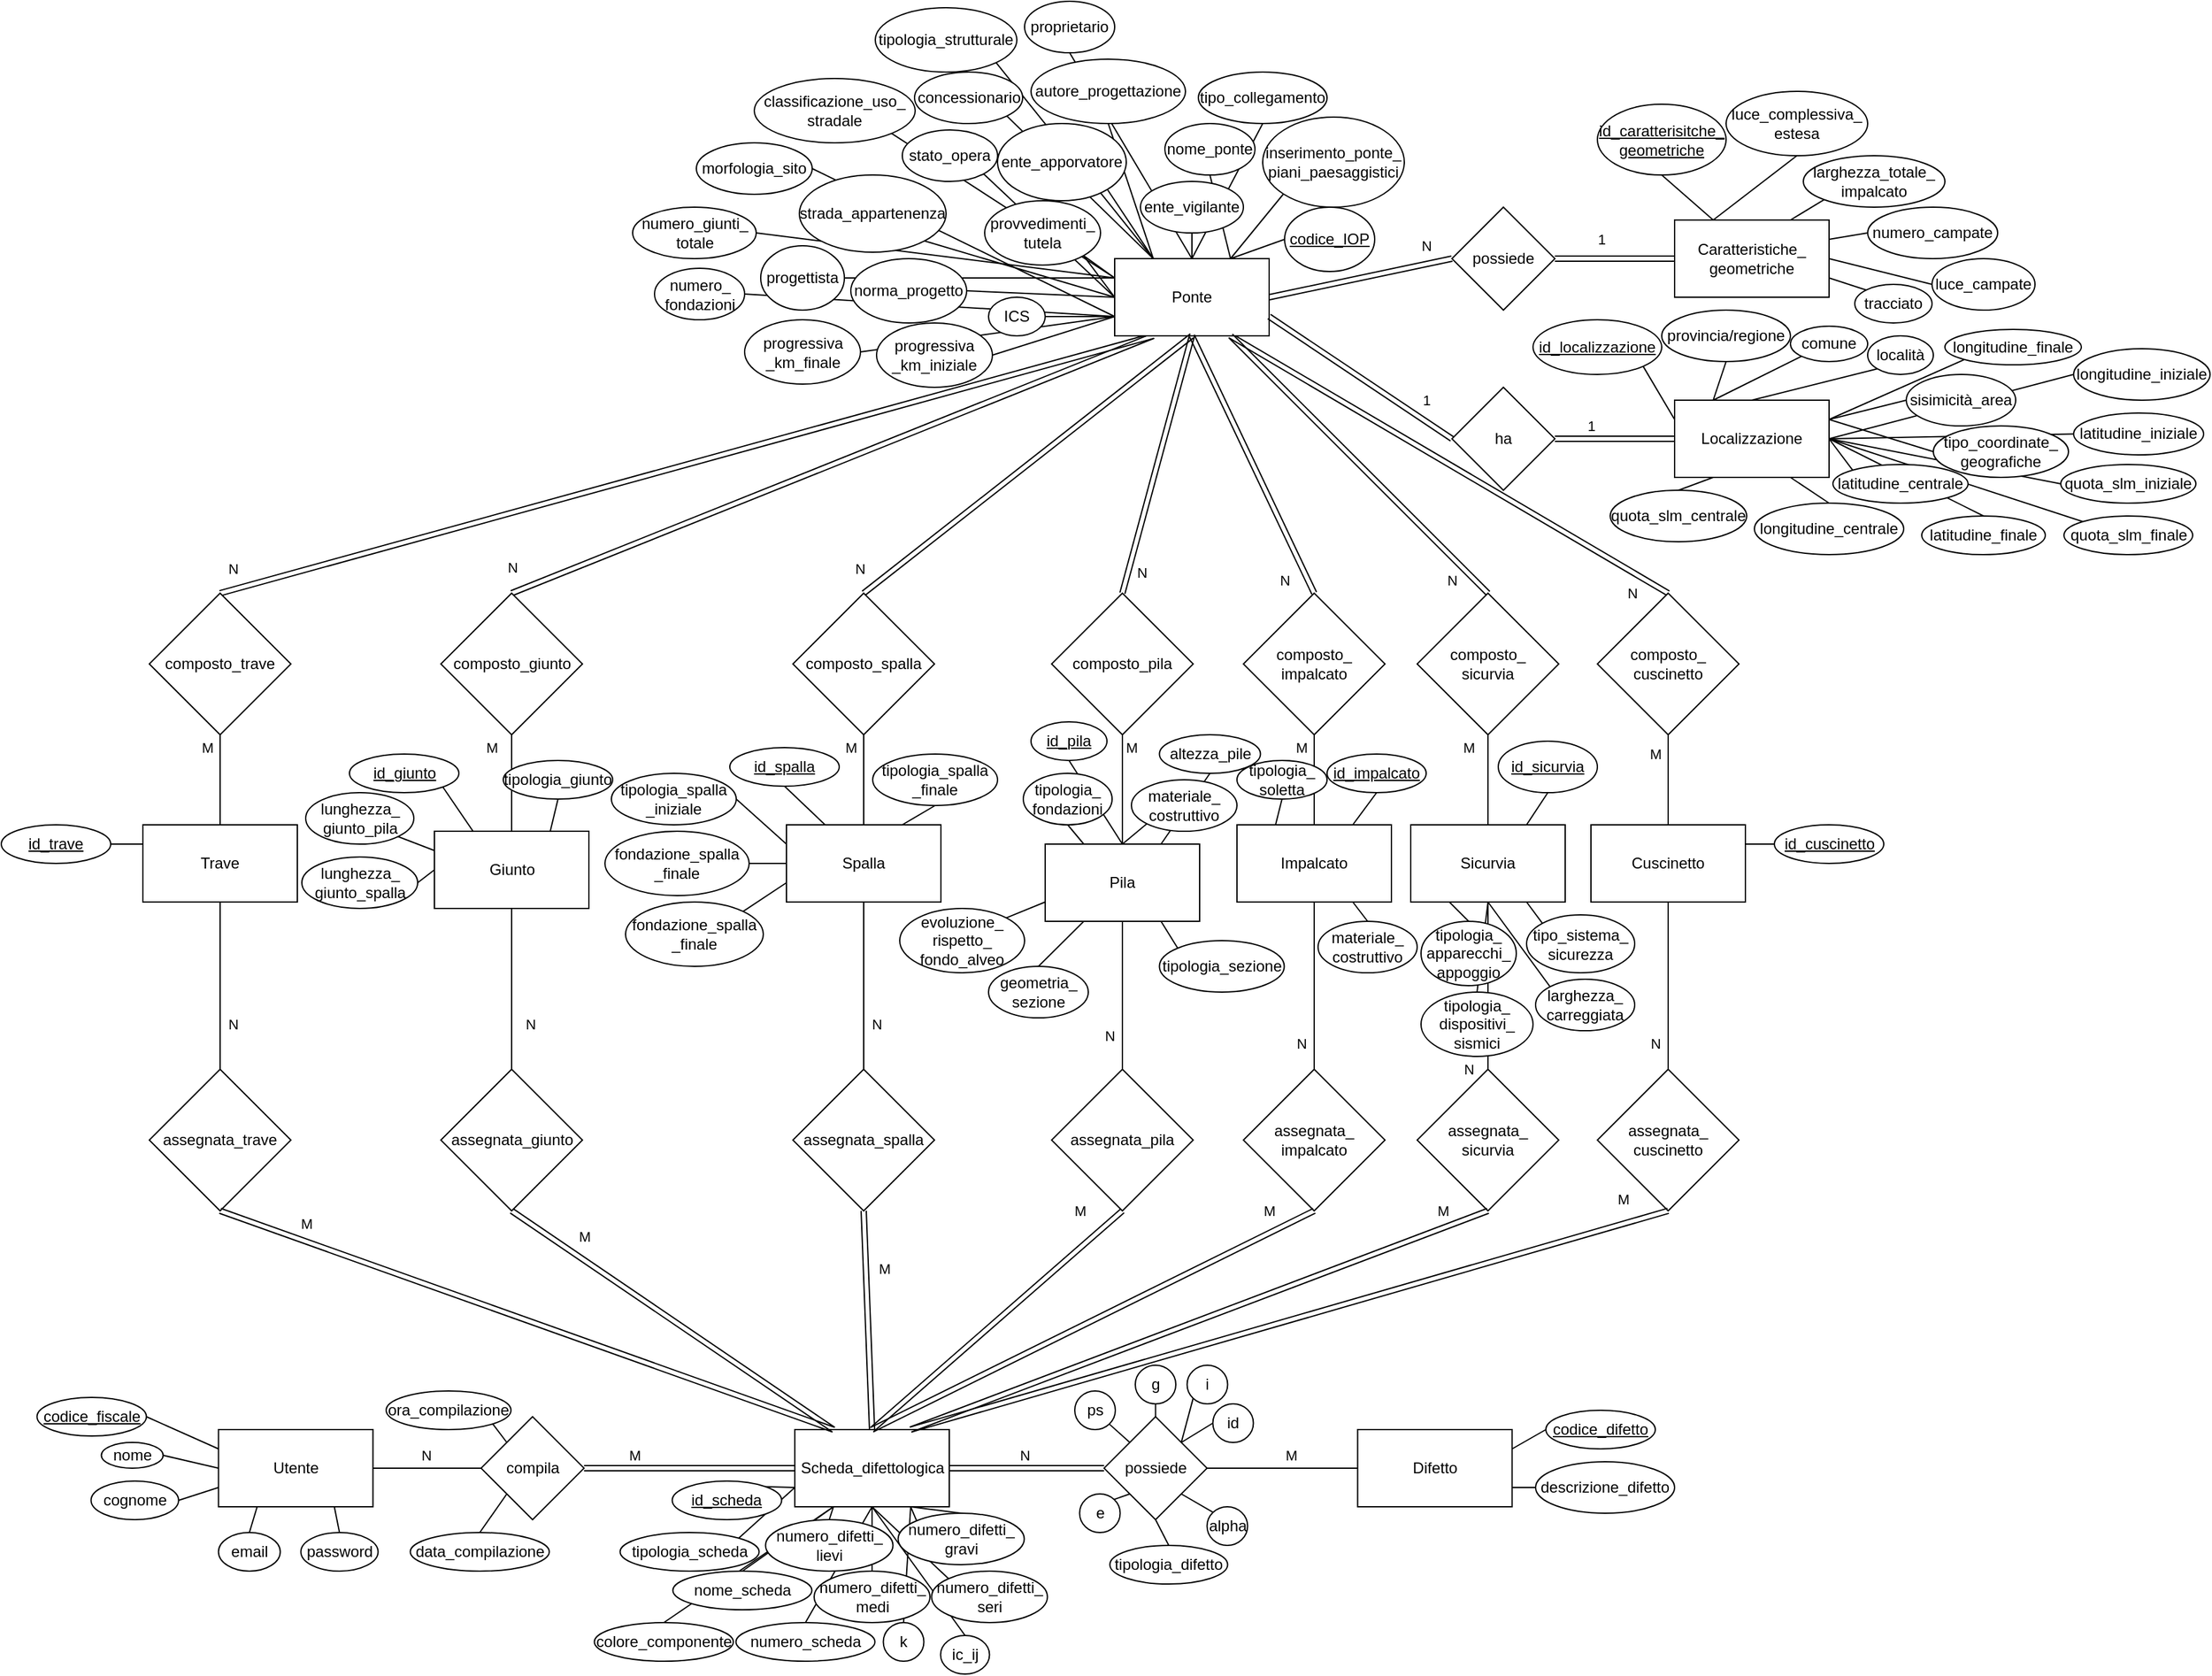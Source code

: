 <mxfile version="21.6.9" type="device">
  <diagram id="VfBe-1P62XJWdrZuCrC0" name="Page-1">
    <mxGraphModel dx="2117" dy="1727" grid="1" gridSize="10" guides="1" tooltips="1" connect="1" arrows="1" fold="1" page="1" pageScale="1" pageWidth="827" pageHeight="1169" math="0" shadow="0">
      <root>
        <mxCell id="0" />
        <mxCell id="1" parent="0" />
        <mxCell id="a8pYZRJM3Kv9cyrl90-5-42" value="" style="endArrow=none;html=1;rounded=0;exitX=1;exitY=0.5;exitDx=0;exitDy=0;entryX=0;entryY=0.75;entryDx=0;entryDy=0;" parent="1" source="a8pYZRJM3Kv9cyrl90-5-33" target="0uTikwf_dK8EWmOzIosr-27" edge="1">
          <mxGeometry width="50" height="50" relative="1" as="geometry">
            <mxPoint x="360" y="210" as="sourcePoint" />
            <mxPoint x="410" y="160" as="targetPoint" />
          </mxGeometry>
        </mxCell>
        <mxCell id="a8pYZRJM3Kv9cyrl90-5-13" value="" style="endArrow=none;html=1;rounded=0;exitX=1;exitY=0.5;exitDx=0;exitDy=0;entryX=0;entryY=0.25;entryDx=0;entryDy=0;" parent="1" source="a8pYZRJM3Kv9cyrl90-5-7" target="0uTikwf_dK8EWmOzIosr-27" edge="1">
          <mxGeometry width="50" height="50" relative="1" as="geometry">
            <mxPoint x="206.5" y="275" as="sourcePoint" />
            <mxPoint x="256.5" y="225" as="targetPoint" />
          </mxGeometry>
        </mxCell>
        <mxCell id="a8pYZRJM3Kv9cyrl90-5-96" value="" style="endArrow=none;html=1;rounded=0;exitX=0;exitY=0;exitDx=0;exitDy=0;entryX=0.5;entryY=1;entryDx=0;entryDy=0;" parent="1" source="a8pYZRJM3Kv9cyrl90-5-79" target="0uTikwf_dK8EWmOzIosr-3" edge="1">
          <mxGeometry width="50" height="50" relative="1" as="geometry">
            <mxPoint x="198.75" y="700" as="sourcePoint" />
            <mxPoint x="248.75" y="650" as="targetPoint" />
          </mxGeometry>
        </mxCell>
        <mxCell id="a8pYZRJM3Kv9cyrl90-5-94" value="" style="endArrow=none;html=1;rounded=0;exitX=0.5;exitY=0;exitDx=0;exitDy=0;entryX=0.5;entryY=1;entryDx=0;entryDy=0;" parent="1" source="a8pYZRJM3Kv9cyrl90-5-83" target="0uTikwf_dK8EWmOzIosr-3" edge="1">
          <mxGeometry width="50" height="50" relative="1" as="geometry">
            <mxPoint x="198.75" y="700" as="sourcePoint" />
            <mxPoint x="248.75" y="650" as="targetPoint" />
          </mxGeometry>
        </mxCell>
        <mxCell id="a8pYZRJM3Kv9cyrl90-5-93" value="" style="endArrow=none;html=1;rounded=0;exitX=0.5;exitY=0;exitDx=0;exitDy=0;entryX=0.75;entryY=1;entryDx=0;entryDy=0;" parent="1" source="a8pYZRJM3Kv9cyrl90-5-82" target="0uTikwf_dK8EWmOzIosr-3" edge="1">
          <mxGeometry width="50" height="50" relative="1" as="geometry">
            <mxPoint x="198.75" y="700" as="sourcePoint" />
            <mxPoint x="248.75" y="650" as="targetPoint" />
          </mxGeometry>
        </mxCell>
        <mxCell id="a8pYZRJM3Kv9cyrl90-5-92" value="" style="endArrow=none;html=1;rounded=0;exitX=0.5;exitY=0;exitDx=0;exitDy=0;entryX=0.5;entryY=1;entryDx=0;entryDy=0;" parent="1" source="a8pYZRJM3Kv9cyrl90-5-76" target="0uTikwf_dK8EWmOzIosr-3" edge="1">
          <mxGeometry width="50" height="50" relative="1" as="geometry">
            <mxPoint x="198.75" y="700" as="sourcePoint" />
            <mxPoint x="248.75" y="650" as="targetPoint" />
          </mxGeometry>
        </mxCell>
        <mxCell id="a8pYZRJM3Kv9cyrl90-5-91" value="" style="endArrow=none;html=1;rounded=0;exitX=0.5;exitY=0;exitDx=0;exitDy=0;entryX=0.25;entryY=1;entryDx=0;entryDy=0;" parent="1" source="a8pYZRJM3Kv9cyrl90-5-84" target="0uTikwf_dK8EWmOzIosr-3" edge="1">
          <mxGeometry width="50" height="50" relative="1" as="geometry">
            <mxPoint x="198.75" y="700" as="sourcePoint" />
            <mxPoint x="248.75" y="650" as="targetPoint" />
          </mxGeometry>
        </mxCell>
        <mxCell id="a8pYZRJM3Kv9cyrl90-5-89" value="" style="endArrow=none;html=1;rounded=0;exitX=0.5;exitY=0;exitDx=0;exitDy=0;entryX=0.5;entryY=1;entryDx=0;entryDy=0;" parent="1" source="a8pYZRJM3Kv9cyrl90-5-77" target="0uTikwf_dK8EWmOzIosr-3" edge="1">
          <mxGeometry width="50" height="50" relative="1" as="geometry">
            <mxPoint x="198.75" y="700" as="sourcePoint" />
            <mxPoint x="248.75" y="650" as="targetPoint" />
          </mxGeometry>
        </mxCell>
        <mxCell id="a8pYZRJM3Kv9cyrl90-5-88" value="" style="endArrow=none;html=1;rounded=0;exitX=0.5;exitY=0;exitDx=0;exitDy=0;entryX=0.25;entryY=1;entryDx=0;entryDy=0;" parent="1" source="a8pYZRJM3Kv9cyrl90-5-75" target="0uTikwf_dK8EWmOzIosr-3" edge="1">
          <mxGeometry width="50" height="50" relative="1" as="geometry">
            <mxPoint x="198.75" y="700" as="sourcePoint" />
            <mxPoint x="248.75" y="650" as="targetPoint" />
          </mxGeometry>
        </mxCell>
        <mxCell id="a8pYZRJM3Kv9cyrl90-5-86" value="" style="endArrow=none;html=1;rounded=0;exitX=1;exitY=0;exitDx=0;exitDy=0;entryX=0;entryY=0.75;entryDx=0;entryDy=0;" parent="1" source="a8pYZRJM3Kv9cyrl90-5-74" target="0uTikwf_dK8EWmOzIosr-3" edge="1">
          <mxGeometry width="50" height="50" relative="1" as="geometry">
            <mxPoint x="198.75" y="700" as="sourcePoint" />
            <mxPoint x="248.75" y="650" as="targetPoint" />
          </mxGeometry>
        </mxCell>
        <mxCell id="a8pYZRJM3Kv9cyrl90-5-71" value="" style="endArrow=none;html=1;rounded=0;entryX=0.5;entryY=1;entryDx=0;entryDy=0;exitX=0.5;exitY=0;exitDx=0;exitDy=0;" parent="1" source="0uTikwf_dK8EWmOzIosr-32" target="0uTikwf_dK8EWmOzIosr-16" edge="1">
          <mxGeometry width="50" height="50" relative="1" as="geometry">
            <mxPoint x="380" y="580" as="sourcePoint" />
            <mxPoint x="430" y="530" as="targetPoint" />
          </mxGeometry>
        </mxCell>
        <mxCell id="a8pYZRJM3Kv9cyrl90-5-64" value="" style="endArrow=none;html=1;rounded=0;exitX=0.5;exitY=0;exitDx=0;exitDy=0;entryX=0.5;entryY=1;entryDx=0;entryDy=0;" parent="1" source="0uTikwf_dK8EWmOzIosr-18" target="0uTikwf_dK8EWmOzIosr-35" edge="1">
          <mxGeometry width="50" height="50" relative="1" as="geometry">
            <mxPoint x="620" y="360" as="sourcePoint" />
            <mxPoint x="670" y="310" as="targetPoint" />
          </mxGeometry>
        </mxCell>
        <mxCell id="4RBXmmrItLgnZpV_CXOG-29" value="M" style="edgeLabel;html=1;align=center;verticalAlign=middle;resizable=0;points=[];" parent="a8pYZRJM3Kv9cyrl90-5-64" vertex="1" connectable="0">
          <mxGeometry x="0.68" y="-1" relative="1" as="geometry">
            <mxPoint x="-17" y="-2" as="offset" />
          </mxGeometry>
        </mxCell>
        <mxCell id="a8pYZRJM3Kv9cyrl90-5-61" value="" style="endArrow=none;html=1;rounded=0;entryX=0.5;entryY=1;entryDx=0;entryDy=0;exitX=0.5;exitY=0;exitDx=0;exitDy=0;" parent="1" source="0uTikwf_dK8EWmOzIosr-15" target="0uTikwf_dK8EWmOzIosr-38" edge="1">
          <mxGeometry width="50" height="50" relative="1" as="geometry">
            <mxPoint x="620" y="330" as="sourcePoint" />
            <mxPoint x="670" y="280" as="targetPoint" />
          </mxGeometry>
        </mxCell>
        <mxCell id="4RBXmmrItLgnZpV_CXOG-35" value="M" style="edgeLabel;html=1;align=center;verticalAlign=middle;resizable=0;points=[];" parent="a8pYZRJM3Kv9cyrl90-5-61" vertex="1" connectable="0">
          <mxGeometry x="0.629" y="-2" relative="1" as="geometry">
            <mxPoint x="-12" y="-3" as="offset" />
          </mxGeometry>
        </mxCell>
        <mxCell id="a8pYZRJM3Kv9cyrl90-5-56" value="" style="endArrow=none;html=1;rounded=0;entryX=0.5;entryY=0;entryDx=0;entryDy=0;exitX=0.5;exitY=1;exitDx=0;exitDy=0;" parent="1" source="0uTikwf_dK8EWmOzIosr-16" target="a8pYZRJM3Kv9cyrl90-5-53" edge="1">
          <mxGeometry width="50" height="50" relative="1" as="geometry">
            <mxPoint x="620" y="330" as="sourcePoint" />
            <mxPoint x="670" y="280" as="targetPoint" />
          </mxGeometry>
        </mxCell>
        <mxCell id="a8pYZRJM3Kv9cyrl90-5-38" value="" style="endArrow=none;html=1;rounded=0;entryX=0.5;entryY=1;entryDx=0;entryDy=0;exitX=0.75;exitY=0;exitDx=0;exitDy=0;" parent="1" source="0uTikwf_dK8EWmOzIosr-14" target="a8pYZRJM3Kv9cyrl90-5-31" edge="1">
          <mxGeometry width="50" height="50" relative="1" as="geometry">
            <mxPoint x="360" y="200" as="sourcePoint" />
            <mxPoint x="410" y="150" as="targetPoint" />
          </mxGeometry>
        </mxCell>
        <mxCell id="a8pYZRJM3Kv9cyrl90-5-35" value="" style="endArrow=none;html=1;rounded=0;entryX=0.5;entryY=1;entryDx=0;entryDy=0;exitX=0.5;exitY=0;exitDx=0;exitDy=0;" parent="1" source="0uTikwf_dK8EWmOzIosr-14" target="a8pYZRJM3Kv9cyrl90-5-27" edge="1">
          <mxGeometry width="50" height="50" relative="1" as="geometry">
            <mxPoint x="360" y="200" as="sourcePoint" />
            <mxPoint x="410" y="150" as="targetPoint" />
          </mxGeometry>
        </mxCell>
        <mxCell id="0uTikwf_dK8EWmOzIosr-67" value="" style="endArrow=none;html=1;rounded=0;exitX=1;exitY=0.5;exitDx=0;exitDy=0;entryX=0;entryY=0.75;entryDx=0;entryDy=0;" parent="1" source="0uTikwf_dK8EWmOzIosr-49" target="0uTikwf_dK8EWmOzIosr-27" edge="1">
          <mxGeometry width="50" height="50" relative="1" as="geometry">
            <mxPoint x="540" y="-260" as="sourcePoint" />
            <mxPoint x="590" y="-310" as="targetPoint" />
          </mxGeometry>
        </mxCell>
        <mxCell id="0uTikwf_dK8EWmOzIosr-146" value="" style="shape=link;html=1;rounded=0;exitX=0.5;exitY=0;exitDx=0;exitDy=0;entryX=0.25;entryY=1;entryDx=0;entryDy=0;" parent="1" source="0uTikwf_dK8EWmOzIosr-35" target="0uTikwf_dK8EWmOzIosr-27" edge="1">
          <mxGeometry width="100" relative="1" as="geometry">
            <mxPoint x="550" y="40" as="sourcePoint" />
            <mxPoint x="650" y="40" as="targetPoint" />
          </mxGeometry>
        </mxCell>
        <mxCell id="4RBXmmrItLgnZpV_CXOG-28" value="N" style="edgeLabel;html=1;align=center;verticalAlign=middle;resizable=0;points=[];" parent="0uTikwf_dK8EWmOzIosr-146" vertex="1" connectable="0">
          <mxGeometry x="-0.879" y="-1" relative="1" as="geometry">
            <mxPoint x="-30" y="-9" as="offset" />
          </mxGeometry>
        </mxCell>
        <mxCell id="0uTikwf_dK8EWmOzIosr-147" value="" style="shape=link;html=1;rounded=0;exitX=0.5;exitY=0;exitDx=0;exitDy=0;entryX=0.25;entryY=1;entryDx=0;entryDy=0;" parent="1" source="0uTikwf_dK8EWmOzIosr-34" target="0uTikwf_dK8EWmOzIosr-27" edge="1">
          <mxGeometry width="100" relative="1" as="geometry">
            <mxPoint x="550" y="220" as="sourcePoint" />
            <mxPoint x="650" y="220" as="targetPoint" />
          </mxGeometry>
        </mxCell>
        <mxCell id="4RBXmmrItLgnZpV_CXOG-26" value="N" style="edgeLabel;html=1;align=center;verticalAlign=middle;resizable=0;points=[];" parent="0uTikwf_dK8EWmOzIosr-147" vertex="1" connectable="0">
          <mxGeometry x="-0.915" y="-1" relative="1" as="geometry">
            <mxPoint x="-21" y="-12" as="offset" />
          </mxGeometry>
        </mxCell>
        <mxCell id="0uTikwf_dK8EWmOzIosr-145" value="" style="shape=link;html=1;rounded=0;entryX=0.5;entryY=0;entryDx=0;entryDy=0;exitX=0.75;exitY=1;exitDx=0;exitDy=0;" parent="1" source="0uTikwf_dK8EWmOzIosr-27" target="0uTikwf_dK8EWmOzIosr-40" edge="1">
          <mxGeometry width="100" relative="1" as="geometry">
            <mxPoint x="550" y="10" as="sourcePoint" />
            <mxPoint x="650" y="10" as="targetPoint" />
          </mxGeometry>
        </mxCell>
        <mxCell id="4RBXmmrItLgnZpV_CXOG-38" value="N" style="edgeLabel;html=1;align=center;verticalAlign=middle;resizable=0;points=[];" parent="0uTikwf_dK8EWmOzIosr-145" vertex="1" connectable="0">
          <mxGeometry x="0.831" y="1" relative="1" as="geometry">
            <mxPoint y="18" as="offset" />
          </mxGeometry>
        </mxCell>
        <mxCell id="0uTikwf_dK8EWmOzIosr-140" value="" style="endArrow=none;html=1;rounded=0;entryX=1;entryY=0.5;entryDx=0;entryDy=0;exitX=0.5;exitY=0;exitDx=0;exitDy=0;" parent="1" source="0uTikwf_dK8EWmOzIosr-122" target="0uTikwf_dK8EWmOzIosr-41" edge="1">
          <mxGeometry width="50" height="50" relative="1" as="geometry">
            <mxPoint x="1148" y="110" as="sourcePoint" />
            <mxPoint x="1198" y="60" as="targetPoint" />
          </mxGeometry>
        </mxCell>
        <mxCell id="0uTikwf_dK8EWmOzIosr-138" value="" style="endArrow=none;html=1;rounded=0;entryX=0;entryY=0;entryDx=0;entryDy=0;exitX=1;exitY=0.5;exitDx=0;exitDy=0;" parent="1" source="0uTikwf_dK8EWmOzIosr-41" target="0uTikwf_dK8EWmOzIosr-118" edge="1">
          <mxGeometry width="50" height="50" relative="1" as="geometry">
            <mxPoint x="880" y="35" as="sourcePoint" />
            <mxPoint x="930" y="-15" as="targetPoint" />
          </mxGeometry>
        </mxCell>
        <mxCell id="0uTikwf_dK8EWmOzIosr-137" value="" style="endArrow=none;html=1;rounded=0;entryX=0;entryY=0.5;entryDx=0;entryDy=0;exitX=1;exitY=0.5;exitDx=0;exitDy=0;" parent="1" source="0uTikwf_dK8EWmOzIosr-41" target="0uTikwf_dK8EWmOzIosr-117" edge="1">
          <mxGeometry width="50" height="50" relative="1" as="geometry">
            <mxPoint x="930" y="-60" as="sourcePoint" />
            <mxPoint x="980" y="-110" as="targetPoint" />
          </mxGeometry>
        </mxCell>
        <mxCell id="0uTikwf_dK8EWmOzIosr-136" value="" style="endArrow=none;html=1;rounded=0;entryX=0;entryY=0.5;entryDx=0;entryDy=0;exitX=1;exitY=0.5;exitDx=0;exitDy=0;" parent="1" source="0uTikwf_dK8EWmOzIosr-41" target="0uTikwf_dK8EWmOzIosr-120" edge="1">
          <mxGeometry width="50" height="50" relative="1" as="geometry">
            <mxPoint x="930" y="-60" as="sourcePoint" />
            <mxPoint x="980" y="-110" as="targetPoint" />
          </mxGeometry>
        </mxCell>
        <mxCell id="0uTikwf_dK8EWmOzIosr-135" value="" style="endArrow=none;html=1;rounded=0;entryX=0;entryY=0.5;entryDx=0;entryDy=0;exitX=1;exitY=0.5;exitDx=0;exitDy=0;" parent="1" source="0uTikwf_dK8EWmOzIosr-41" target="0uTikwf_dK8EWmOzIosr-119" edge="1">
          <mxGeometry width="50" height="50" relative="1" as="geometry">
            <mxPoint x="930" y="-60" as="sourcePoint" />
            <mxPoint x="980" y="-110" as="targetPoint" />
          </mxGeometry>
        </mxCell>
        <mxCell id="0uTikwf_dK8EWmOzIosr-90" value="" style="endArrow=none;html=1;rounded=0;exitX=1;exitY=0.5;exitDx=0;exitDy=0;entryX=0;entryY=0.75;entryDx=0;entryDy=0;" parent="1" source="0uTikwf_dK8EWmOzIosr-62" target="0uTikwf_dK8EWmOzIosr-27" edge="1">
          <mxGeometry width="50" height="50" relative="1" as="geometry">
            <mxPoint x="540" y="-140" as="sourcePoint" />
            <mxPoint x="590" y="-190" as="targetPoint" />
          </mxGeometry>
        </mxCell>
        <mxCell id="0uTikwf_dK8EWmOzIosr-88" value="" style="endArrow=none;html=1;rounded=0;entryX=1;entryY=1;entryDx=0;entryDy=0;exitX=0;exitY=0.25;exitDx=0;exitDy=0;" parent="1" source="0uTikwf_dK8EWmOzIosr-27" target="0uTikwf_dK8EWmOzIosr-61" edge="1">
          <mxGeometry width="50" height="50" relative="1" as="geometry">
            <mxPoint x="540" y="-140" as="sourcePoint" />
            <mxPoint x="590" y="-190" as="targetPoint" />
          </mxGeometry>
        </mxCell>
        <mxCell id="0uTikwf_dK8EWmOzIosr-87" value="" style="endArrow=none;html=1;rounded=0;entryX=1;entryY=1;entryDx=0;entryDy=0;exitX=0.25;exitY=0;exitDx=0;exitDy=0;" parent="1" source="0uTikwf_dK8EWmOzIosr-27" target="0uTikwf_dK8EWmOzIosr-63" edge="1">
          <mxGeometry width="50" height="50" relative="1" as="geometry">
            <mxPoint x="540" y="-140" as="sourcePoint" />
            <mxPoint x="590" y="-190" as="targetPoint" />
          </mxGeometry>
        </mxCell>
        <mxCell id="0uTikwf_dK8EWmOzIosr-86" value="" style="endArrow=none;html=1;rounded=0;entryX=0.5;entryY=1;entryDx=0;entryDy=0;exitX=0.5;exitY=0;exitDx=0;exitDy=0;" parent="1" source="0uTikwf_dK8EWmOzIosr-27" target="0uTikwf_dK8EWmOzIosr-50" edge="1">
          <mxGeometry width="50" height="50" relative="1" as="geometry">
            <mxPoint x="540" y="-140" as="sourcePoint" />
            <mxPoint x="590" y="-190" as="targetPoint" />
          </mxGeometry>
        </mxCell>
        <mxCell id="0uTikwf_dK8EWmOzIosr-85" value="" style="endArrow=none;html=1;rounded=0;exitX=1;exitY=0.5;exitDx=0;exitDy=0;entryX=0;entryY=0.25;entryDx=0;entryDy=0;" parent="1" source="0uTikwf_dK8EWmOzIosr-53" target="0uTikwf_dK8EWmOzIosr-27" edge="1">
          <mxGeometry width="50" height="50" relative="1" as="geometry">
            <mxPoint x="540" y="-140" as="sourcePoint" />
            <mxPoint x="590" y="-190" as="targetPoint" />
          </mxGeometry>
        </mxCell>
        <mxCell id="0uTikwf_dK8EWmOzIosr-84" value="" style="endArrow=none;html=1;rounded=0;entryX=1;entryY=1;entryDx=0;entryDy=0;exitX=0.25;exitY=0;exitDx=0;exitDy=0;" parent="1" source="0uTikwf_dK8EWmOzIosr-27" target="0uTikwf_dK8EWmOzIosr-51" edge="1">
          <mxGeometry width="50" height="50" relative="1" as="geometry">
            <mxPoint x="540" y="-140" as="sourcePoint" />
            <mxPoint x="590" y="-190" as="targetPoint" />
          </mxGeometry>
        </mxCell>
        <mxCell id="0uTikwf_dK8EWmOzIosr-80" value="" style="endArrow=none;html=1;rounded=0;entryX=0.5;entryY=1;entryDx=0;entryDy=0;exitX=0.25;exitY=0;exitDx=0;exitDy=0;" parent="1" source="0uTikwf_dK8EWmOzIosr-27" target="0uTikwf_dK8EWmOzIosr-57" edge="1">
          <mxGeometry width="50" height="50" relative="1" as="geometry">
            <mxPoint x="540" y="-140" as="sourcePoint" />
            <mxPoint x="590" y="-190" as="targetPoint" />
          </mxGeometry>
        </mxCell>
        <mxCell id="0uTikwf_dK8EWmOzIosr-83" value="" style="endArrow=none;html=1;rounded=0;entryX=0.5;entryY=1;entryDx=0;entryDy=0;exitX=0.5;exitY=0;exitDx=0;exitDy=0;" parent="1" source="0uTikwf_dK8EWmOzIosr-27" target="0uTikwf_dK8EWmOzIosr-60" edge="1">
          <mxGeometry width="50" height="50" relative="1" as="geometry">
            <mxPoint x="540" y="-140" as="sourcePoint" />
            <mxPoint x="590" y="-190" as="targetPoint" />
          </mxGeometry>
        </mxCell>
        <mxCell id="0uTikwf_dK8EWmOzIosr-1" value="Utente" style="rounded=0;whiteSpace=wrap;html=1;" parent="1" vertex="1">
          <mxGeometry x="-211.25" y="710" width="120" height="60" as="geometry" />
        </mxCell>
        <mxCell id="0uTikwf_dK8EWmOzIosr-2" value="compila" style="rhombus;whiteSpace=wrap;html=1;" parent="1" vertex="1">
          <mxGeometry x="-7.25" y="700" width="80" height="80" as="geometry" />
        </mxCell>
        <mxCell id="0uTikwf_dK8EWmOzIosr-3" value="Scheda_difettologica" style="rounded=0;whiteSpace=wrap;html=1;" parent="1" vertex="1">
          <mxGeometry x="236.5" y="710" width="120" height="60" as="geometry" />
        </mxCell>
        <mxCell id="0uTikwf_dK8EWmOzIosr-4" value="possiede" style="rhombus;whiteSpace=wrap;html=1;" parent="1" vertex="1">
          <mxGeometry x="476.75" y="700" width="80" height="80" as="geometry" />
        </mxCell>
        <mxCell id="0uTikwf_dK8EWmOzIosr-5" value="Difetto" style="rounded=0;whiteSpace=wrap;html=1;" parent="1" vertex="1">
          <mxGeometry x="673.75" y="710" width="120" height="60" as="geometry" />
        </mxCell>
        <mxCell id="0uTikwf_dK8EWmOzIosr-9" value="assegnata_trave" style="rhombus;whiteSpace=wrap;html=1;" parent="1" vertex="1">
          <mxGeometry x="-265" y="430" width="110" height="110" as="geometry" />
        </mxCell>
        <mxCell id="0uTikwf_dK8EWmOzIosr-13" value="Spalla" style="rounded=0;whiteSpace=wrap;html=1;" parent="1" vertex="1">
          <mxGeometry x="230" y="240" width="120" height="60" as="geometry" />
        </mxCell>
        <mxCell id="0uTikwf_dK8EWmOzIosr-14" value="Pila" style="rounded=0;whiteSpace=wrap;html=1;" parent="1" vertex="1">
          <mxGeometry x="431" y="255" width="120" height="60" as="geometry" />
        </mxCell>
        <mxCell id="0uTikwf_dK8EWmOzIosr-15" value="Impalcato" style="rounded=0;whiteSpace=wrap;html=1;" parent="1" vertex="1">
          <mxGeometry x="580" y="240" width="120" height="60" as="geometry" />
        </mxCell>
        <mxCell id="0uTikwf_dK8EWmOzIosr-16" value="Sicurvia" style="rounded=0;whiteSpace=wrap;html=1;" parent="1" vertex="1">
          <mxGeometry x="715" y="240" width="120" height="60" as="geometry" />
        </mxCell>
        <mxCell id="0uTikwf_dK8EWmOzIosr-17" value="Cuscinetto" style="rounded=0;whiteSpace=wrap;html=1;" parent="1" vertex="1">
          <mxGeometry x="855" y="240" width="120" height="60" as="geometry" />
        </mxCell>
        <mxCell id="0uTikwf_dK8EWmOzIosr-18" value="Giunto" style="rounded=0;whiteSpace=wrap;html=1;" parent="1" vertex="1">
          <mxGeometry x="-43.5" y="245" width="120" height="60" as="geometry" />
        </mxCell>
        <mxCell id="0uTikwf_dK8EWmOzIosr-19" value="Trave" style="rounded=0;whiteSpace=wrap;html=1;" parent="1" vertex="1">
          <mxGeometry x="-270" y="240" width="120" height="60" as="geometry" />
        </mxCell>
        <mxCell id="0uTikwf_dK8EWmOzIosr-27" value="Ponte" style="rounded=0;whiteSpace=wrap;html=1;" parent="1" vertex="1">
          <mxGeometry x="485" y="-200" width="120" height="60" as="geometry" />
        </mxCell>
        <mxCell id="0uTikwf_dK8EWmOzIosr-28" value="assegnata_giunto" style="rhombus;whiteSpace=wrap;html=1;" parent="1" vertex="1">
          <mxGeometry x="-38.5" y="430" width="110" height="110" as="geometry" />
        </mxCell>
        <mxCell id="0uTikwf_dK8EWmOzIosr-29" value="assegnata_spalla" style="rhombus;whiteSpace=wrap;html=1;" parent="1" vertex="1">
          <mxGeometry x="235" y="430" width="110" height="110" as="geometry" />
        </mxCell>
        <mxCell id="0uTikwf_dK8EWmOzIosr-30" value="assegnata_pila" style="rhombus;whiteSpace=wrap;html=1;" parent="1" vertex="1">
          <mxGeometry x="436" y="430" width="110" height="110" as="geometry" />
        </mxCell>
        <mxCell id="0uTikwf_dK8EWmOzIosr-31" value="&lt;div&gt;assegnata_&lt;/div&gt;&lt;div&gt;impalcato&lt;br&gt;&lt;/div&gt;" style="rhombus;whiteSpace=wrap;html=1;" parent="1" vertex="1">
          <mxGeometry x="585" y="430" width="110" height="110" as="geometry" />
        </mxCell>
        <mxCell id="0uTikwf_dK8EWmOzIosr-32" value="&lt;div&gt;assegnata_&lt;/div&gt;&lt;div&gt;sicurvia&lt;br&gt;&lt;/div&gt;" style="rhombus;whiteSpace=wrap;html=1;" parent="1" vertex="1">
          <mxGeometry x="720" y="430" width="110" height="110" as="geometry" />
        </mxCell>
        <mxCell id="0uTikwf_dK8EWmOzIosr-33" value="&lt;div&gt;assegnata_&lt;/div&gt;&lt;div&gt;cuscinetto&lt;br&gt;&lt;/div&gt;" style="rhombus;whiteSpace=wrap;html=1;" parent="1" vertex="1">
          <mxGeometry x="860" y="430" width="110" height="110" as="geometry" />
        </mxCell>
        <mxCell id="0uTikwf_dK8EWmOzIosr-34" value="composto_trave" style="rhombus;whiteSpace=wrap;html=1;" parent="1" vertex="1">
          <mxGeometry x="-265" y="60" width="110" height="110" as="geometry" />
        </mxCell>
        <mxCell id="0uTikwf_dK8EWmOzIosr-35" value="composto_giunto" style="rhombus;whiteSpace=wrap;html=1;" parent="1" vertex="1">
          <mxGeometry x="-38.5" y="60" width="110" height="110" as="geometry" />
        </mxCell>
        <mxCell id="0uTikwf_dK8EWmOzIosr-36" value="composto_spalla" style="rhombus;whiteSpace=wrap;html=1;" parent="1" vertex="1">
          <mxGeometry x="235" y="60" width="110" height="110" as="geometry" />
        </mxCell>
        <mxCell id="0uTikwf_dK8EWmOzIosr-37" value="composto_pila" style="rhombus;whiteSpace=wrap;html=1;" parent="1" vertex="1">
          <mxGeometry x="436" y="60" width="110" height="110" as="geometry" />
        </mxCell>
        <mxCell id="0uTikwf_dK8EWmOzIosr-38" value="&lt;div&gt;composto_&lt;/div&gt;&lt;div&gt;impalcato&lt;br&gt;&lt;/div&gt;" style="rhombus;whiteSpace=wrap;html=1;" parent="1" vertex="1">
          <mxGeometry x="585" y="60" width="110" height="110" as="geometry" />
        </mxCell>
        <mxCell id="0uTikwf_dK8EWmOzIosr-39" value="&lt;div&gt;composto_&lt;/div&gt;&lt;div&gt;sicurvia&lt;br&gt;&lt;/div&gt;" style="rhombus;whiteSpace=wrap;html=1;" parent="1" vertex="1">
          <mxGeometry x="720" y="60" width="110" height="110" as="geometry" />
        </mxCell>
        <mxCell id="0uTikwf_dK8EWmOzIosr-40" value="&lt;div&gt;composto_&lt;/div&gt;&lt;div&gt;cuscinetto&lt;br&gt;&lt;/div&gt;" style="rhombus;whiteSpace=wrap;html=1;" parent="1" vertex="1">
          <mxGeometry x="860" y="60" width="110" height="110" as="geometry" />
        </mxCell>
        <mxCell id="0uTikwf_dK8EWmOzIosr-41" value="Localizzazione" style="rounded=0;whiteSpace=wrap;html=1;" parent="1" vertex="1">
          <mxGeometry x="920" y="-90" width="120" height="60" as="geometry" />
        </mxCell>
        <mxCell id="0uTikwf_dK8EWmOzIosr-42" value="&lt;div&gt;Caratteristiche_&lt;/div&gt;&lt;div&gt;geometriche&lt;br&gt;&lt;/div&gt;" style="rounded=0;whiteSpace=wrap;html=1;" parent="1" vertex="1">
          <mxGeometry x="920" y="-230" width="120" height="60" as="geometry" />
        </mxCell>
        <mxCell id="0uTikwf_dK8EWmOzIosr-43" value="possiede" style="rhombus;whiteSpace=wrap;html=1;" parent="1" vertex="1">
          <mxGeometry x="747" y="-240" width="80" height="80" as="geometry" />
        </mxCell>
        <mxCell id="0uTikwf_dK8EWmOzIosr-44" value="ha" style="rhombus;whiteSpace=wrap;html=1;" parent="1" vertex="1">
          <mxGeometry x="747" y="-100" width="80" height="80" as="geometry" />
        </mxCell>
        <mxCell id="0uTikwf_dK8EWmOzIosr-45" value="&lt;u&gt;codice_IOP&lt;/u&gt;" style="ellipse;whiteSpace=wrap;html=1;" parent="1" vertex="1">
          <mxGeometry x="617" y="-240" width="70" height="50" as="geometry" />
        </mxCell>
        <mxCell id="0uTikwf_dK8EWmOzIosr-46" value="strada_appartenenza" style="ellipse;whiteSpace=wrap;html=1;" parent="1" vertex="1">
          <mxGeometry x="240" y="-265" width="114" height="60" as="geometry" />
        </mxCell>
        <mxCell id="0uTikwf_dK8EWmOzIosr-47" value="&lt;div&gt;nome_ponte&lt;/div&gt;" style="ellipse;whiteSpace=wrap;html=1;" parent="1" vertex="1">
          <mxGeometry x="524" y="-305" width="70" height="40" as="geometry" />
        </mxCell>
        <mxCell id="0uTikwf_dK8EWmOzIosr-48" value="&lt;div&gt;progressiva&lt;/div&gt;&lt;div&gt;_km_iniziale&lt;/div&gt;" style="ellipse;whiteSpace=wrap;html=1;" parent="1" vertex="1">
          <mxGeometry x="300" y="-150" width="90" height="50" as="geometry" />
        </mxCell>
        <mxCell id="0uTikwf_dK8EWmOzIosr-49" value="&lt;div&gt;progressiva&lt;/div&gt;&lt;div&gt;_km_finale&lt;/div&gt;" style="ellipse;whiteSpace=wrap;html=1;" parent="1" vertex="1">
          <mxGeometry x="197.5" y="-152.5" width="90" height="50" as="geometry" />
        </mxCell>
        <mxCell id="0uTikwf_dK8EWmOzIosr-50" value="proprietario" style="ellipse;whiteSpace=wrap;html=1;" parent="1" vertex="1">
          <mxGeometry x="415" y="-400" width="70" height="40" as="geometry" />
        </mxCell>
        <mxCell id="0uTikwf_dK8EWmOzIosr-51" value="concessionario" style="ellipse;whiteSpace=wrap;html=1;" parent="1" vertex="1">
          <mxGeometry x="329.5" y="-345" width="84" height="40" as="geometry" />
        </mxCell>
        <mxCell id="0uTikwf_dK8EWmOzIosr-53" value="&lt;div&gt;progettista&lt;/div&gt;" style="ellipse;whiteSpace=wrap;html=1;" parent="1" vertex="1">
          <mxGeometry x="210" y="-210" width="65" height="50" as="geometry" />
        </mxCell>
        <mxCell id="0uTikwf_dK8EWmOzIosr-54" value="&lt;div&gt;norma_progetto&lt;/div&gt;" style="ellipse;whiteSpace=wrap;html=1;" parent="1" vertex="1">
          <mxGeometry x="280" y="-200" width="90" height="50" as="geometry" />
        </mxCell>
        <mxCell id="0uTikwf_dK8EWmOzIosr-55" value="ente_apporvatore" style="ellipse;whiteSpace=wrap;html=1;" parent="1" vertex="1">
          <mxGeometry x="394" y="-305" width="100" height="60" as="geometry" />
        </mxCell>
        <mxCell id="0uTikwf_dK8EWmOzIosr-57" value="autore_progettazione" style="ellipse;whiteSpace=wrap;html=1;" parent="1" vertex="1">
          <mxGeometry x="420" y="-355" width="120" height="50" as="geometry" />
        </mxCell>
        <mxCell id="0uTikwf_dK8EWmOzIosr-58" value="&lt;div&gt;inserimento_ponte_&lt;/div&gt;&lt;div&gt;piani_paesaggistici&lt;br&gt;&lt;/div&gt;" style="ellipse;whiteSpace=wrap;html=1;" parent="1" vertex="1">
          <mxGeometry x="600" y="-310" width="110" height="70" as="geometry" />
        </mxCell>
        <mxCell id="0uTikwf_dK8EWmOzIosr-59" value="&lt;div&gt;stato_opera&lt;/div&gt;" style="ellipse;whiteSpace=wrap;html=1;" parent="1" vertex="1">
          <mxGeometry x="320" y="-300" width="74" height="40" as="geometry" />
        </mxCell>
        <mxCell id="0uTikwf_dK8EWmOzIosr-60" value="tipo_collegamento" style="ellipse;whiteSpace=wrap;html=1;" parent="1" vertex="1">
          <mxGeometry x="550" y="-345" width="100" height="40" as="geometry" />
        </mxCell>
        <mxCell id="0uTikwf_dK8EWmOzIosr-61" value="&lt;div&gt;classificazione_uso_&lt;/div&gt;&lt;div&gt;stradale&lt;br&gt;&lt;/div&gt;" style="ellipse;whiteSpace=wrap;html=1;" parent="1" vertex="1">
          <mxGeometry x="205" y="-340" width="125" height="50" as="geometry" />
        </mxCell>
        <mxCell id="0uTikwf_dK8EWmOzIosr-62" value="&lt;div&gt;morfologia_sito&lt;/div&gt;" style="ellipse;whiteSpace=wrap;html=1;" parent="1" vertex="1">
          <mxGeometry x="160" y="-290" width="90" height="40" as="geometry" />
        </mxCell>
        <mxCell id="0uTikwf_dK8EWmOzIosr-63" value="tipologia_strutturale" style="ellipse;whiteSpace=wrap;html=1;" parent="1" vertex="1">
          <mxGeometry x="299" y="-395" width="110" height="50" as="geometry" />
        </mxCell>
        <mxCell id="0uTikwf_dK8EWmOzIosr-64" value="ICS" style="ellipse;whiteSpace=wrap;html=1;" parent="1" vertex="1">
          <mxGeometry x="387" y="-170" width="44" height="30" as="geometry" />
        </mxCell>
        <mxCell id="0uTikwf_dK8EWmOzIosr-71" value="" style="endArrow=none;html=1;rounded=0;exitX=1;exitY=0.5;exitDx=0;exitDy=0;entryX=0;entryY=0.75;entryDx=0;entryDy=0;" parent="1" source="0uTikwf_dK8EWmOzIosr-48" target="0uTikwf_dK8EWmOzIosr-27" edge="1">
          <mxGeometry width="50" height="50" relative="1" as="geometry">
            <mxPoint x="540" y="-300" as="sourcePoint" />
            <mxPoint x="590" y="-350" as="targetPoint" />
          </mxGeometry>
        </mxCell>
        <mxCell id="0uTikwf_dK8EWmOzIosr-72" value="" style="endArrow=none;html=1;rounded=0;exitX=1;exitY=0.5;exitDx=0;exitDy=0;entryX=0;entryY=0.75;entryDx=0;entryDy=0;" parent="1" source="0uTikwf_dK8EWmOzIosr-64" target="0uTikwf_dK8EWmOzIosr-27" edge="1">
          <mxGeometry width="50" height="50" relative="1" as="geometry">
            <mxPoint x="540" y="-260" as="sourcePoint" />
            <mxPoint x="590" y="-310" as="targetPoint" />
          </mxGeometry>
        </mxCell>
        <mxCell id="0uTikwf_dK8EWmOzIosr-73" value="" style="endArrow=none;html=1;rounded=0;exitX=1;exitY=1;exitDx=0;exitDy=0;entryX=0;entryY=0.5;entryDx=0;entryDy=0;" parent="1" source="0uTikwf_dK8EWmOzIosr-56" target="0uTikwf_dK8EWmOzIosr-27" edge="1">
          <mxGeometry width="50" height="50" relative="1" as="geometry">
            <mxPoint x="540" y="-260" as="sourcePoint" />
            <mxPoint x="590" y="-310" as="targetPoint" />
          </mxGeometry>
        </mxCell>
        <mxCell id="0uTikwf_dK8EWmOzIosr-74" value="" style="endArrow=none;html=1;rounded=0;exitX=1;exitY=1;exitDx=0;exitDy=0;entryX=0;entryY=0.5;entryDx=0;entryDy=0;" parent="1" source="0uTikwf_dK8EWmOzIosr-46" target="0uTikwf_dK8EWmOzIosr-27" edge="1">
          <mxGeometry width="50" height="50" relative="1" as="geometry">
            <mxPoint x="540" y="-260" as="sourcePoint" />
            <mxPoint x="590" y="-310" as="targetPoint" />
          </mxGeometry>
        </mxCell>
        <mxCell id="0uTikwf_dK8EWmOzIosr-75" value="" style="endArrow=none;html=1;rounded=0;entryX=0.5;entryY=1;entryDx=0;entryDy=0;exitX=0.75;exitY=0;exitDx=0;exitDy=0;" parent="1" source="0uTikwf_dK8EWmOzIosr-27" target="0uTikwf_dK8EWmOzIosr-47" edge="1">
          <mxGeometry width="50" height="50" relative="1" as="geometry">
            <mxPoint x="480" y="-180" as="sourcePoint" />
            <mxPoint x="530" y="-230" as="targetPoint" />
          </mxGeometry>
        </mxCell>
        <mxCell id="0uTikwf_dK8EWmOzIosr-76" value="" style="endArrow=none;html=1;rounded=0;exitX=1;exitY=0.5;exitDx=0;exitDy=0;entryX=0;entryY=0.5;entryDx=0;entryDy=0;" parent="1" source="0uTikwf_dK8EWmOzIosr-54" target="0uTikwf_dK8EWmOzIosr-27" edge="1">
          <mxGeometry width="50" height="50" relative="1" as="geometry">
            <mxPoint x="540" y="-260" as="sourcePoint" />
            <mxPoint x="590" y="-310" as="targetPoint" />
          </mxGeometry>
        </mxCell>
        <mxCell id="0uTikwf_dK8EWmOzIosr-77" value="" style="endArrow=none;html=1;rounded=0;exitX=0;exitY=0.5;exitDx=0;exitDy=0;entryX=0.75;entryY=0;entryDx=0;entryDy=0;" parent="1" source="0uTikwf_dK8EWmOzIosr-45" target="0uTikwf_dK8EWmOzIosr-27" edge="1">
          <mxGeometry width="50" height="50" relative="1" as="geometry">
            <mxPoint x="540" y="-260" as="sourcePoint" />
            <mxPoint x="590" y="-310" as="targetPoint" />
          </mxGeometry>
        </mxCell>
        <mxCell id="0uTikwf_dK8EWmOzIosr-78" value="" style="endArrow=none;html=1;rounded=0;exitX=0;exitY=1;exitDx=0;exitDy=0;entryX=0.75;entryY=0;entryDx=0;entryDy=0;" parent="1" source="0uTikwf_dK8EWmOzIosr-58" target="0uTikwf_dK8EWmOzIosr-27" edge="1">
          <mxGeometry width="50" height="50" relative="1" as="geometry">
            <mxPoint x="540" y="-260" as="sourcePoint" />
            <mxPoint x="590" y="-310" as="targetPoint" />
          </mxGeometry>
        </mxCell>
        <mxCell id="0uTikwf_dK8EWmOzIosr-79" value="" style="endArrow=none;html=1;rounded=0;exitX=0.25;exitY=0;exitDx=0;exitDy=0;entryX=1;entryY=1;entryDx=0;entryDy=0;" parent="1" source="0uTikwf_dK8EWmOzIosr-27" target="0uTikwf_dK8EWmOzIosr-55" edge="1">
          <mxGeometry width="50" height="50" relative="1" as="geometry">
            <mxPoint x="540" y="-200" as="sourcePoint" />
            <mxPoint x="590" y="-250" as="targetPoint" />
          </mxGeometry>
        </mxCell>
        <mxCell id="0uTikwf_dK8EWmOzIosr-81" value="" style="endArrow=none;html=1;rounded=0;entryX=0.5;entryY=1;entryDx=0;entryDy=0;exitX=0.5;exitY=0;exitDx=0;exitDy=0;" parent="1" source="0uTikwf_dK8EWmOzIosr-27" target="0uTikwf_dK8EWmOzIosr-52" edge="1">
          <mxGeometry width="50" height="50" relative="1" as="geometry">
            <mxPoint x="540" y="-140" as="sourcePoint" />
            <mxPoint x="590" y="-190" as="targetPoint" />
          </mxGeometry>
        </mxCell>
        <mxCell id="0uTikwf_dK8EWmOzIosr-82" value="" style="endArrow=none;html=1;rounded=0;entryX=1;entryY=1;entryDx=0;entryDy=0;exitX=0;exitY=0.5;exitDx=0;exitDy=0;startArrow=none;" parent="1" source="0uTikwf_dK8EWmOzIosr-27" target="0uTikwf_dK8EWmOzIosr-59" edge="1">
          <mxGeometry width="50" height="50" relative="1" as="geometry">
            <mxPoint x="540" y="-140" as="sourcePoint" />
            <mxPoint x="590" y="-190" as="targetPoint" />
          </mxGeometry>
        </mxCell>
        <mxCell id="0uTikwf_dK8EWmOzIosr-52" value="ente_vigilante" style="ellipse;whiteSpace=wrap;html=1;" parent="1" vertex="1">
          <mxGeometry x="505" y="-260" width="80" height="40" as="geometry" />
        </mxCell>
        <mxCell id="0uTikwf_dK8EWmOzIosr-92" value="" style="shape=link;html=1;rounded=0;entryX=0;entryY=0.5;entryDx=0;entryDy=0;exitX=1;exitY=0.5;exitDx=0;exitDy=0;" parent="1" source="0uTikwf_dK8EWmOzIosr-27" target="0uTikwf_dK8EWmOzIosr-43" edge="1">
          <mxGeometry width="100" relative="1" as="geometry">
            <mxPoint x="520" y="-170" as="sourcePoint" />
            <mxPoint x="620" y="-170" as="targetPoint" />
          </mxGeometry>
        </mxCell>
        <mxCell id="4RBXmmrItLgnZpV_CXOG-25" value="N" style="edgeLabel;html=1;align=center;verticalAlign=middle;resizable=0;points=[];" parent="0uTikwf_dK8EWmOzIosr-92" vertex="1" connectable="0">
          <mxGeometry x="0.749" y="1" relative="1" as="geometry">
            <mxPoint x="-2" y="-13" as="offset" />
          </mxGeometry>
        </mxCell>
        <mxCell id="0uTikwf_dK8EWmOzIosr-93" value="" style="shape=link;html=1;rounded=0;entryX=0;entryY=0.5;entryDx=0;entryDy=0;exitX=1;exitY=0.5;exitDx=0;exitDy=0;" parent="1" source="0uTikwf_dK8EWmOzIosr-43" target="0uTikwf_dK8EWmOzIosr-42" edge="1">
          <mxGeometry width="100" relative="1" as="geometry">
            <mxPoint x="520" y="-170" as="sourcePoint" />
            <mxPoint x="620" y="-170" as="targetPoint" />
          </mxGeometry>
        </mxCell>
        <mxCell id="4RBXmmrItLgnZpV_CXOG-24" value="1" style="edgeLabel;html=1;align=center;verticalAlign=middle;resizable=0;points=[];" parent="0uTikwf_dK8EWmOzIosr-93" vertex="1" connectable="0">
          <mxGeometry x="-0.183" y="-2" relative="1" as="geometry">
            <mxPoint x="-2" y="-17" as="offset" />
          </mxGeometry>
        </mxCell>
        <mxCell id="0uTikwf_dK8EWmOzIosr-94" value="" style="shape=link;html=1;rounded=0;entryX=0;entryY=0.5;entryDx=0;entryDy=0;exitX=1;exitY=0.5;exitDx=0;exitDy=0;" parent="1" source="0uTikwf_dK8EWmOzIosr-44" target="0uTikwf_dK8EWmOzIosr-41" edge="1">
          <mxGeometry width="100" relative="1" as="geometry">
            <mxPoint x="830" y="-160" as="sourcePoint" />
            <mxPoint x="930" y="-160" as="targetPoint" />
            <Array as="points">
              <mxPoint x="850" y="-60" />
            </Array>
          </mxGeometry>
        </mxCell>
        <mxCell id="4RBXmmrItLgnZpV_CXOG-23" value="1" style="edgeLabel;html=1;align=center;verticalAlign=middle;resizable=0;points=[];" parent="0uTikwf_dK8EWmOzIosr-94" vertex="1" connectable="0">
          <mxGeometry x="-0.355" y="-4" relative="1" as="geometry">
            <mxPoint x="-2" y="-14" as="offset" />
          </mxGeometry>
        </mxCell>
        <mxCell id="0uTikwf_dK8EWmOzIosr-95" value="" style="shape=link;html=1;rounded=0;entryX=0;entryY=0.5;entryDx=0;entryDy=0;exitX=1;exitY=0.75;exitDx=0;exitDy=0;" parent="1" source="0uTikwf_dK8EWmOzIosr-27" target="0uTikwf_dK8EWmOzIosr-44" edge="1">
          <mxGeometry width="100" relative="1" as="geometry">
            <mxPoint x="520" y="-170" as="sourcePoint" />
            <mxPoint x="620" y="-170" as="targetPoint" />
          </mxGeometry>
        </mxCell>
        <mxCell id="4RBXmmrItLgnZpV_CXOG-22" value="1" style="edgeLabel;html=1;align=center;verticalAlign=middle;resizable=0;points=[];" parent="0uTikwf_dK8EWmOzIosr-95" vertex="1" connectable="0">
          <mxGeometry x="0.578" relative="1" as="geometry">
            <mxPoint x="10" y="-10" as="offset" />
          </mxGeometry>
        </mxCell>
        <mxCell id="0uTikwf_dK8EWmOzIosr-96" value="" style="endArrow=none;html=1;rounded=0;entryX=1;entryY=1;entryDx=0;entryDy=0;exitX=0;exitY=0.25;exitDx=0;exitDy=0;" parent="1" source="0uTikwf_dK8EWmOzIosr-27" target="0uTikwf_dK8EWmOzIosr-56" edge="1">
          <mxGeometry width="50" height="50" relative="1" as="geometry">
            <mxPoint x="485" y="-185" as="sourcePoint" />
            <mxPoint x="383.044" y="-265.794" as="targetPoint" />
          </mxGeometry>
        </mxCell>
        <mxCell id="0uTikwf_dK8EWmOzIosr-56" value="&lt;div&gt;provvedimenti_&lt;/div&gt;&lt;div&gt;tutela&lt;br&gt;&lt;/div&gt;" style="ellipse;whiteSpace=wrap;html=1;" parent="1" vertex="1">
          <mxGeometry x="384" y="-245" width="90" height="50" as="geometry" />
        </mxCell>
        <mxCell id="0uTikwf_dK8EWmOzIosr-97" value="&lt;div&gt;&lt;u&gt;id_caratterisitche_&lt;/u&gt;&lt;/div&gt;&lt;div&gt;&lt;u&gt;geometriche&lt;br&gt;&lt;/u&gt;&lt;/div&gt;" style="ellipse;whiteSpace=wrap;html=1;" parent="1" vertex="1">
          <mxGeometry x="860" y="-320" width="100" height="55" as="geometry" />
        </mxCell>
        <mxCell id="0uTikwf_dK8EWmOzIosr-98" value="&lt;div&gt;luce_complessiva_&lt;/div&gt;&lt;div&gt;estesa&lt;br&gt;&lt;/div&gt;" style="ellipse;whiteSpace=wrap;html=1;" parent="1" vertex="1">
          <mxGeometry x="960" y="-330" width="110" height="50" as="geometry" />
        </mxCell>
        <mxCell id="0uTikwf_dK8EWmOzIosr-99" value="&lt;div&gt;larghezza_totale_&lt;/div&gt;&lt;div&gt;impalcato&lt;br&gt;&lt;/div&gt;" style="ellipse;whiteSpace=wrap;html=1;" parent="1" vertex="1">
          <mxGeometry x="1020" y="-280" width="110" height="40" as="geometry" />
        </mxCell>
        <mxCell id="0uTikwf_dK8EWmOzIosr-100" value="numero_campate" style="ellipse;whiteSpace=wrap;html=1;" parent="1" vertex="1">
          <mxGeometry x="1070" y="-240" width="101" height="40" as="geometry" />
        </mxCell>
        <mxCell id="0uTikwf_dK8EWmOzIosr-101" value="luce_campate" style="ellipse;whiteSpace=wrap;html=1;" parent="1" vertex="1">
          <mxGeometry x="1120" y="-200" width="80" height="40" as="geometry" />
        </mxCell>
        <mxCell id="0uTikwf_dK8EWmOzIosr-102" value="tracciato" style="ellipse;whiteSpace=wrap;html=1;" parent="1" vertex="1">
          <mxGeometry x="1060" y="-180" width="60" height="30" as="geometry" />
        </mxCell>
        <mxCell id="0uTikwf_dK8EWmOzIosr-103" value="" style="endArrow=none;html=1;rounded=0;entryX=0.5;entryY=1;entryDx=0;entryDy=0;exitX=0.25;exitY=0;exitDx=0;exitDy=0;" parent="1" source="0uTikwf_dK8EWmOzIosr-42" target="0uTikwf_dK8EWmOzIosr-97" edge="1">
          <mxGeometry width="50" height="50" relative="1" as="geometry">
            <mxPoint x="940" y="-160" as="sourcePoint" />
            <mxPoint x="990" y="-210" as="targetPoint" />
          </mxGeometry>
        </mxCell>
        <mxCell id="0uTikwf_dK8EWmOzIosr-104" value="" style="endArrow=none;html=1;rounded=0;entryX=0.5;entryY=1;entryDx=0;entryDy=0;exitX=0.25;exitY=0;exitDx=0;exitDy=0;" parent="1" source="0uTikwf_dK8EWmOzIosr-42" target="0uTikwf_dK8EWmOzIosr-98" edge="1">
          <mxGeometry width="50" height="50" relative="1" as="geometry">
            <mxPoint x="940" y="-160" as="sourcePoint" />
            <mxPoint x="990" y="-210" as="targetPoint" />
          </mxGeometry>
        </mxCell>
        <mxCell id="0uTikwf_dK8EWmOzIosr-105" value="" style="endArrow=none;html=1;rounded=0;entryX=0;entryY=1;entryDx=0;entryDy=0;exitX=0.75;exitY=0;exitDx=0;exitDy=0;" parent="1" source="0uTikwf_dK8EWmOzIosr-42" target="0uTikwf_dK8EWmOzIosr-99" edge="1">
          <mxGeometry width="50" height="50" relative="1" as="geometry">
            <mxPoint x="940" y="-160" as="sourcePoint" />
            <mxPoint x="990" y="-210" as="targetPoint" />
          </mxGeometry>
        </mxCell>
        <mxCell id="0uTikwf_dK8EWmOzIosr-106" value="" style="endArrow=none;html=1;rounded=0;entryX=0;entryY=0.5;entryDx=0;entryDy=0;exitX=1;exitY=0.25;exitDx=0;exitDy=0;" parent="1" source="0uTikwf_dK8EWmOzIosr-42" target="0uTikwf_dK8EWmOzIosr-100" edge="1">
          <mxGeometry width="50" height="50" relative="1" as="geometry">
            <mxPoint x="940" y="-160" as="sourcePoint" />
            <mxPoint x="990" y="-210" as="targetPoint" />
          </mxGeometry>
        </mxCell>
        <mxCell id="0uTikwf_dK8EWmOzIosr-108" value="" style="endArrow=none;html=1;rounded=0;entryX=0;entryY=0.5;entryDx=0;entryDy=0;exitX=1;exitY=0.5;exitDx=0;exitDy=0;" parent="1" source="0uTikwf_dK8EWmOzIosr-42" target="0uTikwf_dK8EWmOzIosr-101" edge="1">
          <mxGeometry width="50" height="50" relative="1" as="geometry">
            <mxPoint x="940" y="-160" as="sourcePoint" />
            <mxPoint x="990" y="-210" as="targetPoint" />
          </mxGeometry>
        </mxCell>
        <mxCell id="0uTikwf_dK8EWmOzIosr-109" value="" style="endArrow=none;html=1;rounded=0;entryX=0;entryY=0;entryDx=0;entryDy=0;exitX=1;exitY=0.75;exitDx=0;exitDy=0;" parent="1" source="0uTikwf_dK8EWmOzIosr-42" target="0uTikwf_dK8EWmOzIosr-102" edge="1">
          <mxGeometry width="50" height="50" relative="1" as="geometry">
            <mxPoint x="940" y="-160" as="sourcePoint" />
            <mxPoint x="990" y="-210" as="targetPoint" />
          </mxGeometry>
        </mxCell>
        <mxCell id="0uTikwf_dK8EWmOzIosr-110" value="&lt;div&gt;&lt;u&gt;id_localizzazione&lt;/u&gt;&lt;/div&gt;" style="ellipse;whiteSpace=wrap;html=1;" parent="1" vertex="1">
          <mxGeometry x="810" y="-152.5" width="100" height="42.5" as="geometry" />
        </mxCell>
        <mxCell id="0uTikwf_dK8EWmOzIosr-111" value="provincia/regione" style="ellipse;whiteSpace=wrap;html=1;" parent="1" vertex="1">
          <mxGeometry x="910" y="-160" width="100" height="40" as="geometry" />
        </mxCell>
        <mxCell id="0uTikwf_dK8EWmOzIosr-112" value="comune" style="ellipse;whiteSpace=wrap;html=1;" parent="1" vertex="1">
          <mxGeometry x="1010" y="-147.5" width="60" height="27.5" as="geometry" />
        </mxCell>
        <mxCell id="0uTikwf_dK8EWmOzIosr-113" value="località" style="ellipse;whiteSpace=wrap;html=1;" parent="1" vertex="1">
          <mxGeometry x="1070" y="-140" width="51" height="30" as="geometry" />
        </mxCell>
        <mxCell id="0uTikwf_dK8EWmOzIosr-114" value="sisimicità_area" style="ellipse;whiteSpace=wrap;html=1;" parent="1" vertex="1">
          <mxGeometry x="1100" y="-110" width="85" height="40" as="geometry" />
        </mxCell>
        <mxCell id="0uTikwf_dK8EWmOzIosr-115" value="&lt;div&gt;tipo_coordinate_&lt;/div&gt;&lt;div&gt;geografiche&lt;br&gt;&lt;/div&gt;" style="ellipse;whiteSpace=wrap;html=1;" parent="1" vertex="1">
          <mxGeometry x="1121" y="-70" width="105" height="40" as="geometry" />
        </mxCell>
        <mxCell id="0uTikwf_dK8EWmOzIosr-116" value="quota_slm_centrale" style="ellipse;whiteSpace=wrap;html=1;" parent="1" vertex="1">
          <mxGeometry x="870" y="-20" width="106" height="40" as="geometry" />
        </mxCell>
        <mxCell id="0uTikwf_dK8EWmOzIosr-117" value="quota_slm_iniziale" style="ellipse;whiteSpace=wrap;html=1;" parent="1" vertex="1">
          <mxGeometry x="1220" y="-40" width="105" height="30" as="geometry" />
        </mxCell>
        <mxCell id="0uTikwf_dK8EWmOzIosr-118" value="quota_slm_finale" style="ellipse;whiteSpace=wrap;html=1;" parent="1" vertex="1">
          <mxGeometry x="1222.5" width="100" height="30" as="geometry" />
        </mxCell>
        <mxCell id="0uTikwf_dK8EWmOzIosr-119" value="longitudine_iniziale" style="ellipse;whiteSpace=wrap;html=1;" parent="1" vertex="1">
          <mxGeometry x="1230" y="-130" width="106" height="40" as="geometry" />
        </mxCell>
        <mxCell id="0uTikwf_dK8EWmOzIosr-120" value="latitudine_iniziale" style="ellipse;whiteSpace=wrap;html=1;" parent="1" vertex="1">
          <mxGeometry x="1230" y="-80" width="101" height="32.5" as="geometry" />
        </mxCell>
        <mxCell id="0uTikwf_dK8EWmOzIosr-121" value="longitudine_finale" style="ellipse;whiteSpace=wrap;html=1;" parent="1" vertex="1">
          <mxGeometry x="1130" y="-145" width="106" height="27.5" as="geometry" />
        </mxCell>
        <mxCell id="0uTikwf_dK8EWmOzIosr-122" value="latitudine_finale" style="ellipse;whiteSpace=wrap;html=1;" parent="1" vertex="1">
          <mxGeometry x="1112" width="96" height="30" as="geometry" />
        </mxCell>
        <mxCell id="0uTikwf_dK8EWmOzIosr-123" value="latitudine_centrale" style="ellipse;whiteSpace=wrap;html=1;" parent="1" vertex="1">
          <mxGeometry x="1043" y="-40" width="105" height="30" as="geometry" />
        </mxCell>
        <mxCell id="0uTikwf_dK8EWmOzIosr-124" value="longitudine_centrale" style="ellipse;whiteSpace=wrap;html=1;" parent="1" vertex="1">
          <mxGeometry x="982" y="-10" width="116" height="40" as="geometry" />
        </mxCell>
        <mxCell id="0uTikwf_dK8EWmOzIosr-125" value="" style="endArrow=none;html=1;rounded=0;entryX=1;entryY=1;entryDx=0;entryDy=0;exitX=0;exitY=0.25;exitDx=0;exitDy=0;" parent="1" source="0uTikwf_dK8EWmOzIosr-41" target="0uTikwf_dK8EWmOzIosr-110" edge="1">
          <mxGeometry width="50" height="50" relative="1" as="geometry">
            <mxPoint x="930" y="-60" as="sourcePoint" />
            <mxPoint x="980" y="-110" as="targetPoint" />
          </mxGeometry>
        </mxCell>
        <mxCell id="0uTikwf_dK8EWmOzIosr-126" value="" style="endArrow=none;html=1;rounded=0;entryX=0.5;entryY=1;entryDx=0;entryDy=0;exitX=0.25;exitY=0;exitDx=0;exitDy=0;" parent="1" source="0uTikwf_dK8EWmOzIosr-41" target="0uTikwf_dK8EWmOzIosr-111" edge="1">
          <mxGeometry width="50" height="50" relative="1" as="geometry">
            <mxPoint x="930" y="-60" as="sourcePoint" />
            <mxPoint x="980" y="-110" as="targetPoint" />
          </mxGeometry>
        </mxCell>
        <mxCell id="0uTikwf_dK8EWmOzIosr-127" value="" style="endArrow=none;html=1;rounded=0;entryX=0;entryY=1;entryDx=0;entryDy=0;exitX=0.25;exitY=0;exitDx=0;exitDy=0;" parent="1" source="0uTikwf_dK8EWmOzIosr-41" target="0uTikwf_dK8EWmOzIosr-112" edge="1">
          <mxGeometry width="50" height="50" relative="1" as="geometry">
            <mxPoint x="930" y="-60" as="sourcePoint" />
            <mxPoint x="980" y="-110" as="targetPoint" />
          </mxGeometry>
        </mxCell>
        <mxCell id="0uTikwf_dK8EWmOzIosr-128" value="" style="endArrow=none;html=1;rounded=0;entryX=0;entryY=1;entryDx=0;entryDy=0;exitX=0.5;exitY=0;exitDx=0;exitDy=0;" parent="1" source="0uTikwf_dK8EWmOzIosr-41" target="0uTikwf_dK8EWmOzIosr-113" edge="1">
          <mxGeometry width="50" height="50" relative="1" as="geometry">
            <mxPoint x="930" y="-60" as="sourcePoint" />
            <mxPoint x="980" y="-110" as="targetPoint" />
          </mxGeometry>
        </mxCell>
        <mxCell id="0uTikwf_dK8EWmOzIosr-129" value="" style="endArrow=none;html=1;rounded=0;entryX=0;entryY=1;entryDx=0;entryDy=0;exitX=1;exitY=0.25;exitDx=0;exitDy=0;" parent="1" source="0uTikwf_dK8EWmOzIosr-41" target="0uTikwf_dK8EWmOzIosr-121" edge="1">
          <mxGeometry width="50" height="50" relative="1" as="geometry">
            <mxPoint x="930" y="-60" as="sourcePoint" />
            <mxPoint x="980" y="-110" as="targetPoint" />
          </mxGeometry>
        </mxCell>
        <mxCell id="0uTikwf_dK8EWmOzIosr-130" value="" style="endArrow=none;html=1;rounded=0;entryX=0;entryY=0.5;entryDx=0;entryDy=0;exitX=1;exitY=0.25;exitDx=0;exitDy=0;" parent="1" source="0uTikwf_dK8EWmOzIosr-41" target="0uTikwf_dK8EWmOzIosr-114" edge="1">
          <mxGeometry width="50" height="50" relative="1" as="geometry">
            <mxPoint x="910" y="35" as="sourcePoint" />
            <mxPoint x="960" y="-15" as="targetPoint" />
          </mxGeometry>
        </mxCell>
        <mxCell id="0uTikwf_dK8EWmOzIosr-132" value="" style="endArrow=none;html=1;rounded=0;entryX=0;entryY=0.5;entryDx=0;entryDy=0;exitX=1;exitY=0.25;exitDx=0;exitDy=0;" parent="1" source="0uTikwf_dK8EWmOzIosr-41" target="0uTikwf_dK8EWmOzIosr-115" edge="1">
          <mxGeometry width="50" height="50" relative="1" as="geometry">
            <mxPoint x="1050" y="-65" as="sourcePoint" />
            <mxPoint x="1110" y="-80" as="targetPoint" />
          </mxGeometry>
        </mxCell>
        <mxCell id="0uTikwf_dK8EWmOzIosr-133" value="" style="endArrow=none;html=1;rounded=0;entryX=0;entryY=0;entryDx=0;entryDy=0;exitX=1;exitY=0.5;exitDx=0;exitDy=0;" parent="1" source="0uTikwf_dK8EWmOzIosr-41" target="0uTikwf_dK8EWmOzIosr-123" edge="1">
          <mxGeometry width="50" height="50" relative="1" as="geometry">
            <mxPoint x="930" y="-60" as="sourcePoint" />
            <mxPoint x="980" y="-110" as="targetPoint" />
          </mxGeometry>
        </mxCell>
        <mxCell id="0uTikwf_dK8EWmOzIosr-134" value="" style="endArrow=none;html=1;rounded=0;entryX=0.5;entryY=0;entryDx=0;entryDy=0;exitX=0.75;exitY=1;exitDx=0;exitDy=0;" parent="1" source="0uTikwf_dK8EWmOzIosr-41" target="0uTikwf_dK8EWmOzIosr-124" edge="1">
          <mxGeometry width="50" height="50" relative="1" as="geometry">
            <mxPoint x="930" y="-60" as="sourcePoint" />
            <mxPoint x="980" y="-110" as="targetPoint" />
          </mxGeometry>
        </mxCell>
        <mxCell id="0uTikwf_dK8EWmOzIosr-139" value="" style="endArrow=none;html=1;rounded=0;exitX=0.5;exitY=0;exitDx=0;exitDy=0;entryX=0.25;entryY=1;entryDx=0;entryDy=0;" parent="1" source="0uTikwf_dK8EWmOzIosr-116" target="0uTikwf_dK8EWmOzIosr-41" edge="1">
          <mxGeometry width="50" height="50" relative="1" as="geometry">
            <mxPoint x="930" y="-60" as="sourcePoint" />
            <mxPoint x="980" y="-110" as="targetPoint" />
          </mxGeometry>
        </mxCell>
        <mxCell id="0uTikwf_dK8EWmOzIosr-141" value="" style="shape=link;html=1;rounded=0;entryX=0.5;entryY=0;entryDx=0;entryDy=0;exitX=0.5;exitY=1;exitDx=0;exitDy=0;" parent="1" source="0uTikwf_dK8EWmOzIosr-27" target="0uTikwf_dK8EWmOzIosr-37" edge="1">
          <mxGeometry width="100" relative="1" as="geometry">
            <mxPoint x="550" y="10" as="sourcePoint" />
            <mxPoint x="650" y="10" as="targetPoint" />
          </mxGeometry>
        </mxCell>
        <mxCell id="4RBXmmrItLgnZpV_CXOG-32" value="N" style="edgeLabel;html=1;align=center;verticalAlign=middle;resizable=0;points=[];" parent="0uTikwf_dK8EWmOzIosr-141" vertex="1" connectable="0">
          <mxGeometry x="0.841" relative="1" as="geometry">
            <mxPoint x="10" as="offset" />
          </mxGeometry>
        </mxCell>
        <mxCell id="0uTikwf_dK8EWmOzIosr-142" value="" style="shape=link;html=1;rounded=0;entryX=0.5;entryY=0;entryDx=0;entryDy=0;exitX=0.5;exitY=1;exitDx=0;exitDy=0;" parent="1" source="0uTikwf_dK8EWmOzIosr-27" target="0uTikwf_dK8EWmOzIosr-38" edge="1">
          <mxGeometry width="100" relative="1" as="geometry">
            <mxPoint x="550" y="10" as="sourcePoint" />
            <mxPoint x="650" y="10" as="targetPoint" />
          </mxGeometry>
        </mxCell>
        <mxCell id="4RBXmmrItLgnZpV_CXOG-34" value="N" style="edgeLabel;html=1;align=center;verticalAlign=middle;resizable=0;points=[];" parent="0uTikwf_dK8EWmOzIosr-142" vertex="1" connectable="0">
          <mxGeometry x="0.778" relative="1" as="geometry">
            <mxPoint x="-13" y="12" as="offset" />
          </mxGeometry>
        </mxCell>
        <mxCell id="0uTikwf_dK8EWmOzIosr-143" value="" style="shape=link;html=1;rounded=0;exitX=0.5;exitY=0;exitDx=0;exitDy=0;entryX=0.5;entryY=1;entryDx=0;entryDy=0;" parent="1" source="0uTikwf_dK8EWmOzIosr-36" target="0uTikwf_dK8EWmOzIosr-27" edge="1">
          <mxGeometry width="100" relative="1" as="geometry">
            <mxPoint x="550" y="10" as="sourcePoint" />
            <mxPoint x="650" y="10" as="targetPoint" />
          </mxGeometry>
        </mxCell>
        <mxCell id="4RBXmmrItLgnZpV_CXOG-30" value="N" style="edgeLabel;html=1;align=center;verticalAlign=middle;resizable=0;points=[];" parent="0uTikwf_dK8EWmOzIosr-143" vertex="1" connectable="0">
          <mxGeometry x="-0.885" y="-1" relative="1" as="geometry">
            <mxPoint x="-18" y="-9" as="offset" />
          </mxGeometry>
        </mxCell>
        <mxCell id="0uTikwf_dK8EWmOzIosr-144" value="" style="shape=link;html=1;rounded=0;entryX=0.5;entryY=0;entryDx=0;entryDy=0;exitX=0.75;exitY=1;exitDx=0;exitDy=0;" parent="1" source="0uTikwf_dK8EWmOzIosr-27" target="0uTikwf_dK8EWmOzIosr-39" edge="1">
          <mxGeometry width="100" relative="1" as="geometry">
            <mxPoint x="550" y="10" as="sourcePoint" />
            <mxPoint x="650" y="10" as="targetPoint" />
          </mxGeometry>
        </mxCell>
        <mxCell id="4RBXmmrItLgnZpV_CXOG-36" value="N" style="edgeLabel;html=1;align=center;verticalAlign=middle;resizable=0;points=[];" parent="0uTikwf_dK8EWmOzIosr-144" vertex="1" connectable="0">
          <mxGeometry x="0.8" relative="1" as="geometry">
            <mxPoint x="-8" y="10" as="offset" />
          </mxGeometry>
        </mxCell>
        <mxCell id="0uTikwf_dK8EWmOzIosr-155" value="&lt;div&gt;&lt;u&gt;codice_difetto&lt;/u&gt;&lt;/div&gt;" style="ellipse;whiteSpace=wrap;html=1;" parent="1" vertex="1">
          <mxGeometry x="820" y="695" width="85" height="30" as="geometry" />
        </mxCell>
        <mxCell id="0uTikwf_dK8EWmOzIosr-156" value="descrizione_difetto" style="ellipse;whiteSpace=wrap;html=1;" parent="1" vertex="1">
          <mxGeometry x="812" y="735" width="108" height="40" as="geometry" />
        </mxCell>
        <mxCell id="0uTikwf_dK8EWmOzIosr-157" value="" style="endArrow=none;html=1;rounded=0;entryX=0;entryY=0.5;entryDx=0;entryDy=0;exitX=1;exitY=0.25;exitDx=0;exitDy=0;" parent="1" source="0uTikwf_dK8EWmOzIosr-5" target="0uTikwf_dK8EWmOzIosr-155" edge="1">
          <mxGeometry width="50" height="50" relative="1" as="geometry">
            <mxPoint x="687.5" y="645" as="sourcePoint" />
            <mxPoint x="737.5" y="595" as="targetPoint" />
          </mxGeometry>
        </mxCell>
        <mxCell id="0uTikwf_dK8EWmOzIosr-158" value="" style="endArrow=none;html=1;rounded=0;entryX=0;entryY=0.5;entryDx=0;entryDy=0;exitX=1;exitY=0.75;exitDx=0;exitDy=0;" parent="1" source="0uTikwf_dK8EWmOzIosr-5" target="0uTikwf_dK8EWmOzIosr-156" edge="1">
          <mxGeometry width="50" height="50" relative="1" as="geometry">
            <mxPoint x="687.5" y="645" as="sourcePoint" />
            <mxPoint x="737.5" y="595" as="targetPoint" />
          </mxGeometry>
        </mxCell>
        <mxCell id="0uTikwf_dK8EWmOzIosr-159" value="nome" style="ellipse;whiteSpace=wrap;html=1;" parent="1" vertex="1">
          <mxGeometry x="-302.25" y="720" width="48" height="20" as="geometry" />
        </mxCell>
        <mxCell id="0uTikwf_dK8EWmOzIosr-160" value="&lt;div&gt;&lt;u&gt;codice_fiscale&lt;/u&gt;&lt;/div&gt;" style="ellipse;whiteSpace=wrap;html=1;" parent="1" vertex="1">
          <mxGeometry x="-352.25" y="685" width="85" height="30" as="geometry" />
        </mxCell>
        <mxCell id="0uTikwf_dK8EWmOzIosr-161" value="email" style="ellipse;whiteSpace=wrap;html=1;" parent="1" vertex="1">
          <mxGeometry x="-211.25" y="790" width="48" height="30" as="geometry" />
        </mxCell>
        <mxCell id="0uTikwf_dK8EWmOzIosr-162" value="cognome" style="ellipse;whiteSpace=wrap;html=1;" parent="1" vertex="1">
          <mxGeometry x="-310.25" y="750" width="68" height="30" as="geometry" />
        </mxCell>
        <mxCell id="0uTikwf_dK8EWmOzIosr-163" value="password" style="ellipse;whiteSpace=wrap;html=1;" parent="1" vertex="1">
          <mxGeometry x="-147.25" y="790" width="60" height="30" as="geometry" />
        </mxCell>
        <mxCell id="0uTikwf_dK8EWmOzIosr-164" value="" style="endArrow=none;html=1;rounded=0;exitX=0;exitY=0.25;exitDx=0;exitDy=0;entryX=1;entryY=0.5;entryDx=0;entryDy=0;" parent="1" source="0uTikwf_dK8EWmOzIosr-1" target="0uTikwf_dK8EWmOzIosr-160" edge="1">
          <mxGeometry width="50" height="50" relative="1" as="geometry">
            <mxPoint x="-312.25" y="750" as="sourcePoint" />
            <mxPoint x="-262.25" y="700" as="targetPoint" />
          </mxGeometry>
        </mxCell>
        <mxCell id="0uTikwf_dK8EWmOzIosr-165" value="" style="endArrow=none;html=1;rounded=0;exitX=1;exitY=0.5;exitDx=0;exitDy=0;entryX=0;entryY=0.5;entryDx=0;entryDy=0;" parent="1" source="0uTikwf_dK8EWmOzIosr-159" target="0uTikwf_dK8EWmOzIosr-1" edge="1">
          <mxGeometry width="50" height="50" relative="1" as="geometry">
            <mxPoint x="-201.25" y="735" as="sourcePoint" />
            <mxPoint x="-257.25" y="710" as="targetPoint" />
          </mxGeometry>
        </mxCell>
        <mxCell id="0uTikwf_dK8EWmOzIosr-166" value="" style="endArrow=none;html=1;rounded=0;exitX=1;exitY=0.5;exitDx=0;exitDy=0;entryX=0;entryY=0.75;entryDx=0;entryDy=0;" parent="1" source="0uTikwf_dK8EWmOzIosr-162" target="0uTikwf_dK8EWmOzIosr-1" edge="1">
          <mxGeometry width="50" height="50" relative="1" as="geometry">
            <mxPoint x="-244.25" y="740" as="sourcePoint" />
            <mxPoint x="-201.25" y="735" as="targetPoint" />
          </mxGeometry>
        </mxCell>
        <mxCell id="0uTikwf_dK8EWmOzIosr-167" value="" style="endArrow=none;html=1;rounded=0;entryX=0.25;entryY=1;entryDx=0;entryDy=0;exitX=0.5;exitY=0;exitDx=0;exitDy=0;" parent="1" source="0uTikwf_dK8EWmOzIosr-161" target="0uTikwf_dK8EWmOzIosr-1" edge="1">
          <mxGeometry width="50" height="50" relative="1" as="geometry">
            <mxPoint x="-312.25" y="750" as="sourcePoint" />
            <mxPoint x="-262.25" y="700" as="targetPoint" />
          </mxGeometry>
        </mxCell>
        <mxCell id="0uTikwf_dK8EWmOzIosr-168" value="" style="endArrow=none;html=1;rounded=0;entryX=0.75;entryY=1;entryDx=0;entryDy=0;exitX=0.5;exitY=0;exitDx=0;exitDy=0;" parent="1" source="0uTikwf_dK8EWmOzIosr-163" target="0uTikwf_dK8EWmOzIosr-1" edge="1">
          <mxGeometry width="50" height="50" relative="1" as="geometry">
            <mxPoint x="-312.25" y="750" as="sourcePoint" />
            <mxPoint x="-262.25" y="700" as="targetPoint" />
          </mxGeometry>
        </mxCell>
        <mxCell id="0uTikwf_dK8EWmOzIosr-169" value="" style="endArrow=none;html=1;rounded=0;exitX=1;exitY=0.5;exitDx=0;exitDy=0;entryX=0;entryY=0.5;entryDx=0;entryDy=0;" parent="1" source="0uTikwf_dK8EWmOzIosr-1" target="0uTikwf_dK8EWmOzIosr-2" edge="1">
          <mxGeometry width="50" height="50" relative="1" as="geometry">
            <mxPoint x="247.75" y="750" as="sourcePoint" />
            <mxPoint x="297.75" y="700" as="targetPoint" />
          </mxGeometry>
        </mxCell>
        <mxCell id="4RBXmmrItLgnZpV_CXOG-4" value="N" style="edgeLabel;html=1;align=center;verticalAlign=middle;resizable=0;points=[];" parent="0uTikwf_dK8EWmOzIosr-169" vertex="1" connectable="0">
          <mxGeometry x="-0.066" y="-3" relative="1" as="geometry">
            <mxPoint x="2" y="-13" as="offset" />
          </mxGeometry>
        </mxCell>
        <mxCell id="0uTikwf_dK8EWmOzIosr-170" value="" style="shape=link;html=1;rounded=0;exitX=1;exitY=0.5;exitDx=0;exitDy=0;entryX=0;entryY=0.5;entryDx=0;entryDy=0;" parent="1" source="0uTikwf_dK8EWmOzIosr-2" target="0uTikwf_dK8EWmOzIosr-3" edge="1">
          <mxGeometry width="100" relative="1" as="geometry">
            <mxPoint x="297.5" y="725" as="sourcePoint" />
            <mxPoint x="397.5" y="725" as="targetPoint" />
          </mxGeometry>
        </mxCell>
        <mxCell id="4RBXmmrItLgnZpV_CXOG-5" value="M" style="edgeLabel;html=1;align=center;verticalAlign=middle;resizable=0;points=[];" parent="0uTikwf_dK8EWmOzIosr-170" vertex="1" connectable="0">
          <mxGeometry x="-0.521" relative="1" as="geometry">
            <mxPoint y="-10" as="offset" />
          </mxGeometry>
        </mxCell>
        <mxCell id="0uTikwf_dK8EWmOzIosr-171" value="data_compilazione" style="ellipse;whiteSpace=wrap;html=1;" parent="1" vertex="1">
          <mxGeometry x="-62.25" y="790" width="108" height="30" as="geometry" />
        </mxCell>
        <mxCell id="0uTikwf_dK8EWmOzIosr-172" value="ora_compilazione" style="ellipse;whiteSpace=wrap;html=1;" parent="1" vertex="1">
          <mxGeometry x="-81" y="680" width="97" height="30" as="geometry" />
        </mxCell>
        <mxCell id="0uTikwf_dK8EWmOzIosr-173" value="" style="endArrow=none;html=1;rounded=0;exitX=0.5;exitY=0;exitDx=0;exitDy=0;entryX=0;entryY=1;entryDx=0;entryDy=0;" parent="1" source="0uTikwf_dK8EWmOzIosr-171" target="0uTikwf_dK8EWmOzIosr-2" edge="1">
          <mxGeometry width="50" height="50" relative="1" as="geometry">
            <mxPoint x="267.75" y="750" as="sourcePoint" />
            <mxPoint x="317.75" y="700" as="targetPoint" />
          </mxGeometry>
        </mxCell>
        <mxCell id="0uTikwf_dK8EWmOzIosr-174" value="" style="endArrow=none;html=1;rounded=0;exitX=1;exitY=1;exitDx=0;exitDy=0;entryX=0;entryY=0;entryDx=0;entryDy=0;" parent="1" source="0uTikwf_dK8EWmOzIosr-172" target="0uTikwf_dK8EWmOzIosr-2" edge="1">
          <mxGeometry width="50" height="50" relative="1" as="geometry">
            <mxPoint x="267.75" y="750" as="sourcePoint" />
            <mxPoint x="317.75" y="700" as="targetPoint" />
          </mxGeometry>
        </mxCell>
        <mxCell id="0uTikwf_dK8EWmOzIosr-175" value="" style="shape=link;html=1;rounded=0;entryX=0;entryY=0.5;entryDx=0;entryDy=0;exitX=1;exitY=0.5;exitDx=0;exitDy=0;" parent="1" source="0uTikwf_dK8EWmOzIosr-3" target="0uTikwf_dK8EWmOzIosr-4" edge="1">
          <mxGeometry width="100" relative="1" as="geometry">
            <mxPoint x="377.5" y="725" as="sourcePoint" />
            <mxPoint x="476.5" y="799.58" as="targetPoint" />
          </mxGeometry>
        </mxCell>
        <mxCell id="4RBXmmrItLgnZpV_CXOG-6" value="N" style="edgeLabel;html=1;align=center;verticalAlign=middle;resizable=0;points=[];" parent="0uTikwf_dK8EWmOzIosr-175" vertex="1" connectable="0">
          <mxGeometry x="-0.094" y="-1" relative="1" as="geometry">
            <mxPoint x="4" y="-11" as="offset" />
          </mxGeometry>
        </mxCell>
        <mxCell id="0uTikwf_dK8EWmOzIosr-176" value="" style="endArrow=none;html=1;rounded=0;exitX=1;exitY=0.5;exitDx=0;exitDy=0;entryX=0;entryY=0.5;entryDx=0;entryDy=0;" parent="1" source="0uTikwf_dK8EWmOzIosr-4" target="0uTikwf_dK8EWmOzIosr-5" edge="1">
          <mxGeometry width="50" height="50" relative="1" as="geometry">
            <mxPoint x="-1.5" y="745" as="sourcePoint" />
            <mxPoint x="82.5" y="745" as="targetPoint" />
          </mxGeometry>
        </mxCell>
        <mxCell id="4RBXmmrItLgnZpV_CXOG-7" value="M" style="edgeLabel;html=1;align=center;verticalAlign=middle;resizable=0;points=[];" parent="0uTikwf_dK8EWmOzIosr-176" vertex="1" connectable="0">
          <mxGeometry x="0.115" relative="1" as="geometry">
            <mxPoint y="-10" as="offset" />
          </mxGeometry>
        </mxCell>
        <mxCell id="a8pYZRJM3Kv9cyrl90-5-1" value="&lt;u&gt;id_trave&lt;/u&gt;" style="ellipse;whiteSpace=wrap;html=1;" parent="1" vertex="1">
          <mxGeometry x="-380" y="240" width="85" height="30" as="geometry" />
        </mxCell>
        <mxCell id="a8pYZRJM3Kv9cyrl90-5-2" value="&lt;u&gt;id_cuscinetto&lt;/u&gt;" style="ellipse;whiteSpace=wrap;html=1;" parent="1" vertex="1">
          <mxGeometry x="997.5" y="240" width="85" height="30" as="geometry" />
        </mxCell>
        <mxCell id="a8pYZRJM3Kv9cyrl90-5-3" value="" style="endArrow=none;html=1;rounded=0;entryX=0;entryY=0.5;entryDx=0;entryDy=0;exitX=1;exitY=0.25;exitDx=0;exitDy=0;" parent="1" source="0uTikwf_dK8EWmOzIosr-17" target="a8pYZRJM3Kv9cyrl90-5-2" edge="1">
          <mxGeometry width="50" height="50" relative="1" as="geometry">
            <mxPoint x="980" y="370" as="sourcePoint" />
            <mxPoint x="1030" y="320" as="targetPoint" />
          </mxGeometry>
        </mxCell>
        <mxCell id="a8pYZRJM3Kv9cyrl90-5-4" value="" style="endArrow=none;html=1;rounded=0;exitX=1;exitY=0.5;exitDx=0;exitDy=0;entryX=0;entryY=0.25;entryDx=0;entryDy=0;" parent="1" source="a8pYZRJM3Kv9cyrl90-5-1" target="0uTikwf_dK8EWmOzIosr-19" edge="1">
          <mxGeometry width="50" height="50" relative="1" as="geometry">
            <mxPoint x="330" y="370" as="sourcePoint" />
            <mxPoint x="380" y="320" as="targetPoint" />
          </mxGeometry>
        </mxCell>
        <mxCell id="a8pYZRJM3Kv9cyrl90-5-5" value="&lt;u&gt;id_giunto&lt;/u&gt;" style="ellipse;whiteSpace=wrap;html=1;" parent="1" vertex="1">
          <mxGeometry x="-109.5" y="185" width="85" height="30" as="geometry" />
        </mxCell>
        <mxCell id="a8pYZRJM3Kv9cyrl90-5-6" value="tipologia_giunto" style="ellipse;whiteSpace=wrap;html=1;" parent="1" vertex="1">
          <mxGeometry x="10" y="190" width="85" height="30" as="geometry" />
        </mxCell>
        <mxCell id="a8pYZRJM3Kv9cyrl90-5-7" value="&lt;div&gt;numero_giunti_&lt;/div&gt;&lt;div&gt;totale&lt;/div&gt;" style="ellipse;whiteSpace=wrap;html=1;" parent="1" vertex="1">
          <mxGeometry x="110.5" y="-240" width="96" height="40" as="geometry" />
        </mxCell>
        <mxCell id="a8pYZRJM3Kv9cyrl90-5-9" value="&lt;div&gt;lunghezza_&lt;/div&gt;&lt;div&gt;giunto_pila&lt;/div&gt;" style="ellipse;whiteSpace=wrap;html=1;" parent="1" vertex="1">
          <mxGeometry x="-143.5" y="215" width="84" height="40" as="geometry" />
        </mxCell>
        <mxCell id="a8pYZRJM3Kv9cyrl90-5-10" value="&lt;div&gt;lunghezza_&lt;/div&gt;&lt;div&gt;giunto_spalla&lt;br&gt;&lt;/div&gt;" style="ellipse;whiteSpace=wrap;html=1;" parent="1" vertex="1">
          <mxGeometry x="-146.5" y="265" width="90" height="40" as="geometry" />
        </mxCell>
        <mxCell id="a8pYZRJM3Kv9cyrl90-5-11" value="" style="endArrow=none;html=1;rounded=0;entryX=1;entryY=1;entryDx=0;entryDy=0;exitX=0.25;exitY=0;exitDx=0;exitDy=0;" parent="1" source="0uTikwf_dK8EWmOzIosr-18" target="a8pYZRJM3Kv9cyrl90-5-5" edge="1">
          <mxGeometry width="50" height="50" relative="1" as="geometry">
            <mxPoint x="206.5" y="275" as="sourcePoint" />
            <mxPoint x="256.5" y="225" as="targetPoint" />
          </mxGeometry>
        </mxCell>
        <mxCell id="a8pYZRJM3Kv9cyrl90-5-12" value="" style="endArrow=none;html=1;rounded=0;exitX=0.75;exitY=0;exitDx=0;exitDy=0;entryX=0.5;entryY=1;entryDx=0;entryDy=0;" parent="1" source="0uTikwf_dK8EWmOzIosr-18" target="a8pYZRJM3Kv9cyrl90-5-6" edge="1">
          <mxGeometry width="50" height="50" relative="1" as="geometry">
            <mxPoint x="206.5" y="275" as="sourcePoint" />
            <mxPoint x="50" y="230" as="targetPoint" />
          </mxGeometry>
        </mxCell>
        <mxCell id="a8pYZRJM3Kv9cyrl90-5-14" value="" style="endArrow=none;html=1;rounded=0;exitX=1;exitY=0.5;exitDx=0;exitDy=0;entryX=0;entryY=0.5;entryDx=0;entryDy=0;" parent="1" source="a8pYZRJM3Kv9cyrl90-5-10" target="0uTikwf_dK8EWmOzIosr-18" edge="1">
          <mxGeometry width="50" height="50" relative="1" as="geometry">
            <mxPoint x="206.5" y="275" as="sourcePoint" />
            <mxPoint x="256.5" y="225" as="targetPoint" />
          </mxGeometry>
        </mxCell>
        <mxCell id="a8pYZRJM3Kv9cyrl90-5-15" value="" style="endArrow=none;html=1;rounded=0;exitX=1;exitY=1;exitDx=0;exitDy=0;entryX=0;entryY=0.25;entryDx=0;entryDy=0;" parent="1" source="a8pYZRJM3Kv9cyrl90-5-9" target="0uTikwf_dK8EWmOzIosr-18" edge="1">
          <mxGeometry width="50" height="50" relative="1" as="geometry">
            <mxPoint x="206.5" y="275" as="sourcePoint" />
            <mxPoint x="256.5" y="225" as="targetPoint" />
          </mxGeometry>
        </mxCell>
        <mxCell id="a8pYZRJM3Kv9cyrl90-5-17" value="&lt;u&gt;id_spalla&lt;/u&gt;" style="ellipse;whiteSpace=wrap;html=1;" parent="1" vertex="1">
          <mxGeometry x="186" y="180" width="85" height="30" as="geometry" />
        </mxCell>
        <mxCell id="a8pYZRJM3Kv9cyrl90-5-18" value="&lt;div&gt;tipologia_spalla&lt;/div&gt;&lt;div&gt;_iniziale&lt;/div&gt;" style="ellipse;whiteSpace=wrap;html=1;" parent="1" vertex="1">
          <mxGeometry x="94" y="200" width="97" height="40" as="geometry" />
        </mxCell>
        <mxCell id="a8pYZRJM3Kv9cyrl90-5-19" value="&lt;div&gt;tipologia_spalla&lt;/div&gt;&lt;div&gt;_finale&lt;/div&gt;" style="ellipse;whiteSpace=wrap;html=1;" parent="1" vertex="1">
          <mxGeometry x="297" y="185" width="97" height="40" as="geometry" />
        </mxCell>
        <mxCell id="a8pYZRJM3Kv9cyrl90-5-20" value="&lt;div&gt;fondazione_spalla&lt;/div&gt;&lt;div&gt;_finale&lt;/div&gt;" style="ellipse;whiteSpace=wrap;html=1;" parent="1" vertex="1">
          <mxGeometry x="105" y="300" width="107" height="50" as="geometry" />
        </mxCell>
        <mxCell id="a8pYZRJM3Kv9cyrl90-5-21" value="&lt;div&gt;fondazione_spalla&lt;/div&gt;&lt;div&gt;_finale&lt;/div&gt;" style="ellipse;whiteSpace=wrap;html=1;" parent="1" vertex="1">
          <mxGeometry x="89" y="245" width="112" height="50" as="geometry" />
        </mxCell>
        <mxCell id="a8pYZRJM3Kv9cyrl90-5-22" value="" style="endArrow=none;html=1;rounded=0;exitX=0.5;exitY=1;exitDx=0;exitDy=0;entryX=0.25;entryY=0;entryDx=0;entryDy=0;" parent="1" source="a8pYZRJM3Kv9cyrl90-5-17" target="0uTikwf_dK8EWmOzIosr-13" edge="1">
          <mxGeometry width="50" height="50" relative="1" as="geometry">
            <mxPoint x="276" y="220" as="sourcePoint" />
            <mxPoint x="326" y="170" as="targetPoint" />
          </mxGeometry>
        </mxCell>
        <mxCell id="a8pYZRJM3Kv9cyrl90-5-23" value="" style="endArrow=none;html=1;rounded=0;exitX=1;exitY=0.5;exitDx=0;exitDy=0;entryX=0;entryY=0.25;entryDx=0;entryDy=0;" parent="1" source="a8pYZRJM3Kv9cyrl90-5-18" target="0uTikwf_dK8EWmOzIosr-13" edge="1">
          <mxGeometry width="50" height="50" relative="1" as="geometry">
            <mxPoint x="276" y="220" as="sourcePoint" />
            <mxPoint x="326" y="170" as="targetPoint" />
          </mxGeometry>
        </mxCell>
        <mxCell id="a8pYZRJM3Kv9cyrl90-5-24" value="" style="endArrow=none;html=1;rounded=0;exitX=1;exitY=0.5;exitDx=0;exitDy=0;entryX=0;entryY=0.5;entryDx=0;entryDy=0;" parent="1" source="a8pYZRJM3Kv9cyrl90-5-21" target="0uTikwf_dK8EWmOzIosr-13" edge="1">
          <mxGeometry width="50" height="50" relative="1" as="geometry">
            <mxPoint x="276" y="220" as="sourcePoint" />
            <mxPoint x="326" y="170" as="targetPoint" />
          </mxGeometry>
        </mxCell>
        <mxCell id="a8pYZRJM3Kv9cyrl90-5-25" value="" style="endArrow=none;html=1;rounded=0;exitX=1;exitY=0;exitDx=0;exitDy=0;entryX=0;entryY=0.75;entryDx=0;entryDy=0;" parent="1" source="a8pYZRJM3Kv9cyrl90-5-20" target="0uTikwf_dK8EWmOzIosr-13" edge="1">
          <mxGeometry width="50" height="50" relative="1" as="geometry">
            <mxPoint x="276" y="220" as="sourcePoint" />
            <mxPoint x="326" y="170" as="targetPoint" />
          </mxGeometry>
        </mxCell>
        <mxCell id="a8pYZRJM3Kv9cyrl90-5-26" value="" style="endArrow=none;html=1;rounded=0;exitX=0.75;exitY=0;exitDx=0;exitDy=0;entryX=0.5;entryY=1;entryDx=0;entryDy=0;" parent="1" source="0uTikwf_dK8EWmOzIosr-13" target="a8pYZRJM3Kv9cyrl90-5-19" edge="1">
          <mxGeometry width="50" height="50" relative="1" as="geometry">
            <mxPoint x="304" y="220" as="sourcePoint" />
            <mxPoint x="354" y="170" as="targetPoint" />
          </mxGeometry>
        </mxCell>
        <mxCell id="a8pYZRJM3Kv9cyrl90-5-27" value="&lt;u&gt;id_pila&lt;/u&gt;" style="ellipse;whiteSpace=wrap;html=1;" parent="1" vertex="1">
          <mxGeometry x="420" y="160" width="59" height="30" as="geometry" />
        </mxCell>
        <mxCell id="a8pYZRJM3Kv9cyrl90-5-28" value="&lt;div&gt;materiale_&lt;/div&gt;&lt;div&gt;costruttivo&lt;br&gt;&lt;/div&gt;" style="ellipse;whiteSpace=wrap;html=1;" parent="1" vertex="1">
          <mxGeometry x="498" y="205" width="82" height="40" as="geometry" />
        </mxCell>
        <mxCell id="a8pYZRJM3Kv9cyrl90-5-29" value="tipologia_sezione" style="ellipse;whiteSpace=wrap;html=1;" parent="1" vertex="1">
          <mxGeometry x="519.75" y="330" width="97" height="40" as="geometry" />
        </mxCell>
        <mxCell id="a8pYZRJM3Kv9cyrl90-5-30" value="&lt;div&gt;tipologia_&lt;/div&gt;&lt;div&gt;fondazioni&lt;/div&gt;" style="ellipse;whiteSpace=wrap;html=1;" parent="1" vertex="1">
          <mxGeometry x="414" y="200" width="69" height="40" as="geometry" />
        </mxCell>
        <mxCell id="a8pYZRJM3Kv9cyrl90-5-31" value="altezza_pile" style="ellipse;whiteSpace=wrap;html=1;" parent="1" vertex="1">
          <mxGeometry x="519.75" y="170" width="78.5" height="30" as="geometry" />
        </mxCell>
        <mxCell id="a8pYZRJM3Kv9cyrl90-5-32" value="&lt;div&gt;geometria_&lt;/div&gt;&lt;div&gt;sezione&lt;br&gt;&lt;/div&gt;" style="ellipse;whiteSpace=wrap;html=1;" parent="1" vertex="1">
          <mxGeometry x="387" y="350" width="77.5" height="40" as="geometry" />
        </mxCell>
        <mxCell id="a8pYZRJM3Kv9cyrl90-5-33" value="&lt;div&gt;numero_&lt;/div&gt;&lt;div&gt;fondazioni&lt;/div&gt;" style="ellipse;whiteSpace=wrap;html=1;" parent="1" vertex="1">
          <mxGeometry x="127.5" y="-192.5" width="70" height="40" as="geometry" />
        </mxCell>
        <mxCell id="a8pYZRJM3Kv9cyrl90-5-34" value="&lt;div&gt;evoluzione_&lt;/div&gt;&lt;div&gt;rispetto_&lt;/div&gt;&lt;div&gt;fondo_alveo&lt;br&gt;&lt;/div&gt;" style="ellipse;whiteSpace=wrap;html=1;" parent="1" vertex="1">
          <mxGeometry x="318" y="305" width="97" height="50" as="geometry" />
        </mxCell>
        <mxCell id="a8pYZRJM3Kv9cyrl90-5-36" value="" style="endArrow=none;html=1;rounded=0;exitX=0.25;exitY=0;exitDx=0;exitDy=0;entryX=0.5;entryY=1;entryDx=0;entryDy=0;" parent="1" source="0uTikwf_dK8EWmOzIosr-14" target="a8pYZRJM3Kv9cyrl90-5-30" edge="1">
          <mxGeometry width="50" height="50" relative="1" as="geometry">
            <mxPoint x="360" y="200" as="sourcePoint" />
            <mxPoint x="450" y="230" as="targetPoint" />
          </mxGeometry>
        </mxCell>
        <mxCell id="a8pYZRJM3Kv9cyrl90-5-37" value="" style="endArrow=none;html=1;rounded=0;entryX=0;entryY=1;entryDx=0;entryDy=0;exitX=0.5;exitY=0;exitDx=0;exitDy=0;" parent="1" source="0uTikwf_dK8EWmOzIosr-14" target="a8pYZRJM3Kv9cyrl90-5-28" edge="1">
          <mxGeometry width="50" height="50" relative="1" as="geometry">
            <mxPoint x="360" y="200" as="sourcePoint" />
            <mxPoint x="410" y="150" as="targetPoint" />
          </mxGeometry>
        </mxCell>
        <mxCell id="a8pYZRJM3Kv9cyrl90-5-39" value="" style="endArrow=none;html=1;rounded=0;entryX=0;entryY=0;entryDx=0;entryDy=0;exitX=0.75;exitY=1;exitDx=0;exitDy=0;" parent="1" source="0uTikwf_dK8EWmOzIosr-14" target="a8pYZRJM3Kv9cyrl90-5-29" edge="1">
          <mxGeometry width="50" height="50" relative="1" as="geometry">
            <mxPoint x="360" y="200" as="sourcePoint" />
            <mxPoint x="410" y="150" as="targetPoint" />
          </mxGeometry>
        </mxCell>
        <mxCell id="a8pYZRJM3Kv9cyrl90-5-40" value="" style="endArrow=none;html=1;rounded=0;exitX=0.5;exitY=0;exitDx=0;exitDy=0;entryX=0.25;entryY=1;entryDx=0;entryDy=0;" parent="1" source="a8pYZRJM3Kv9cyrl90-5-32" target="0uTikwf_dK8EWmOzIosr-14" edge="1">
          <mxGeometry width="50" height="50" relative="1" as="geometry">
            <mxPoint x="360" y="200" as="sourcePoint" />
            <mxPoint x="410" y="150" as="targetPoint" />
          </mxGeometry>
        </mxCell>
        <mxCell id="a8pYZRJM3Kv9cyrl90-5-41" value="" style="endArrow=none;html=1;rounded=0;exitX=1;exitY=0;exitDx=0;exitDy=0;entryX=0;entryY=0.75;entryDx=0;entryDy=0;" parent="1" source="a8pYZRJM3Kv9cyrl90-5-34" target="0uTikwf_dK8EWmOzIosr-14" edge="1">
          <mxGeometry width="50" height="50" relative="1" as="geometry">
            <mxPoint x="360" y="200" as="sourcePoint" />
            <mxPoint x="410" y="150" as="targetPoint" />
          </mxGeometry>
        </mxCell>
        <mxCell id="a8pYZRJM3Kv9cyrl90-5-43" value="&lt;u&gt;id_impalcato&lt;/u&gt;" style="ellipse;whiteSpace=wrap;html=1;" parent="1" vertex="1">
          <mxGeometry x="650" y="185" width="77" height="30" as="geometry" />
        </mxCell>
        <mxCell id="a8pYZRJM3Kv9cyrl90-5-44" value="&lt;div&gt;materiale_&lt;/div&gt;&lt;div&gt;costruttivo&lt;br&gt;&lt;/div&gt;" style="ellipse;whiteSpace=wrap;html=1;" parent="1" vertex="1">
          <mxGeometry x="643" y="315" width="77" height="40" as="geometry" />
        </mxCell>
        <mxCell id="a8pYZRJM3Kv9cyrl90-5-45" value="&lt;div&gt;tipologia_&lt;/div&gt;&lt;div&gt;soletta&lt;br&gt;&lt;/div&gt;" style="ellipse;whiteSpace=wrap;html=1;" parent="1" vertex="1">
          <mxGeometry x="580" y="190" width="70" height="30" as="geometry" />
        </mxCell>
        <mxCell id="a8pYZRJM3Kv9cyrl90-5-46" value="" style="endArrow=none;html=1;rounded=0;entryX=0.5;entryY=1;entryDx=0;entryDy=0;exitX=0.75;exitY=0;exitDx=0;exitDy=0;" parent="1" source="0uTikwf_dK8EWmOzIosr-15" target="a8pYZRJM3Kv9cyrl90-5-43" edge="1">
          <mxGeometry width="50" height="50" relative="1" as="geometry">
            <mxPoint x="620" y="280" as="sourcePoint" />
            <mxPoint x="670" y="230" as="targetPoint" />
          </mxGeometry>
        </mxCell>
        <mxCell id="a8pYZRJM3Kv9cyrl90-5-47" value="" style="endArrow=none;html=1;rounded=0;exitX=0.5;exitY=0;exitDx=0;exitDy=0;entryX=0.75;entryY=1;entryDx=0;entryDy=0;" parent="1" source="a8pYZRJM3Kv9cyrl90-5-44" target="0uTikwf_dK8EWmOzIosr-15" edge="1">
          <mxGeometry width="50" height="50" relative="1" as="geometry">
            <mxPoint x="620" y="280" as="sourcePoint" />
            <mxPoint x="670" y="230" as="targetPoint" />
          </mxGeometry>
        </mxCell>
        <mxCell id="a8pYZRJM3Kv9cyrl90-5-48" value="" style="endArrow=none;html=1;rounded=0;entryX=0.5;entryY=1;entryDx=0;entryDy=0;exitX=0.25;exitY=0;exitDx=0;exitDy=0;" parent="1" source="0uTikwf_dK8EWmOzIosr-15" target="a8pYZRJM3Kv9cyrl90-5-45" edge="1">
          <mxGeometry width="50" height="50" relative="1" as="geometry">
            <mxPoint x="620" y="280" as="sourcePoint" />
            <mxPoint x="670" y="230" as="targetPoint" />
          </mxGeometry>
        </mxCell>
        <mxCell id="a8pYZRJM3Kv9cyrl90-5-49" value="&lt;u&gt;id_sicurvia&lt;/u&gt;" style="ellipse;whiteSpace=wrap;html=1;" parent="1" vertex="1">
          <mxGeometry x="783" y="175" width="77" height="40" as="geometry" />
        </mxCell>
        <mxCell id="a8pYZRJM3Kv9cyrl90-5-50" value="&lt;div&gt;tipo_sistema_&lt;/div&gt;&lt;div&gt;sicurezza&lt;br&gt;&lt;/div&gt;" style="ellipse;whiteSpace=wrap;html=1;" parent="1" vertex="1">
          <mxGeometry x="805" y="310" width="84" height="45" as="geometry" />
        </mxCell>
        <mxCell id="a8pYZRJM3Kv9cyrl90-5-51" value="&lt;div&gt;tipologia_&lt;/div&gt;&lt;div&gt;apparecchi_&lt;/div&gt;&lt;div&gt;appoggio&lt;br&gt;&lt;/div&gt;" style="ellipse;whiteSpace=wrap;html=1;" parent="1" vertex="1">
          <mxGeometry x="723" y="315" width="74" height="50" as="geometry" />
        </mxCell>
        <mxCell id="a8pYZRJM3Kv9cyrl90-5-52" value="&lt;div&gt;larghezza_&lt;/div&gt;&lt;div&gt;carreggiata&lt;br&gt;&lt;/div&gt;" style="ellipse;whiteSpace=wrap;html=1;" parent="1" vertex="1">
          <mxGeometry x="812" y="360" width="77" height="40" as="geometry" />
        </mxCell>
        <mxCell id="a8pYZRJM3Kv9cyrl90-5-53" value="&lt;div&gt;tipologia_&lt;/div&gt;&lt;div&gt;dispositivi_&lt;/div&gt;&lt;div&gt;sismici&lt;br&gt;&lt;/div&gt;" style="ellipse;whiteSpace=wrap;html=1;" parent="1" vertex="1">
          <mxGeometry x="723" y="370" width="87" height="50" as="geometry" />
        </mxCell>
        <mxCell id="a8pYZRJM3Kv9cyrl90-5-54" value="" style="endArrow=none;html=1;rounded=0;entryX=0.5;entryY=1;entryDx=0;entryDy=0;exitX=0.75;exitY=0;exitDx=0;exitDy=0;" parent="1" source="0uTikwf_dK8EWmOzIosr-16" target="a8pYZRJM3Kv9cyrl90-5-49" edge="1">
          <mxGeometry width="50" height="50" relative="1" as="geometry">
            <mxPoint x="620" y="330" as="sourcePoint" />
            <mxPoint x="670" y="280" as="targetPoint" />
          </mxGeometry>
        </mxCell>
        <mxCell id="a8pYZRJM3Kv9cyrl90-5-55" value="" style="endArrow=none;html=1;rounded=0;entryX=0.25;entryY=1;entryDx=0;entryDy=0;exitX=0.5;exitY=0;exitDx=0;exitDy=0;" parent="1" source="a8pYZRJM3Kv9cyrl90-5-51" target="0uTikwf_dK8EWmOzIosr-16" edge="1">
          <mxGeometry width="50" height="50" relative="1" as="geometry">
            <mxPoint x="620" y="330" as="sourcePoint" />
            <mxPoint x="670" y="280" as="targetPoint" />
          </mxGeometry>
        </mxCell>
        <mxCell id="a8pYZRJM3Kv9cyrl90-5-57" value="" style="endArrow=none;html=1;rounded=0;entryX=0;entryY=0;entryDx=0;entryDy=0;exitX=0.75;exitY=1;exitDx=0;exitDy=0;" parent="1" source="0uTikwf_dK8EWmOzIosr-16" target="a8pYZRJM3Kv9cyrl90-5-50" edge="1">
          <mxGeometry width="50" height="50" relative="1" as="geometry">
            <mxPoint x="620" y="330" as="sourcePoint" />
            <mxPoint x="670" y="280" as="targetPoint" />
          </mxGeometry>
        </mxCell>
        <mxCell id="a8pYZRJM3Kv9cyrl90-5-58" value="" style="endArrow=none;html=1;rounded=0;exitX=0;exitY=0;exitDx=0;exitDy=0;entryX=0.5;entryY=1;entryDx=0;entryDy=0;" parent="1" source="a8pYZRJM3Kv9cyrl90-5-52" target="0uTikwf_dK8EWmOzIosr-16" edge="1">
          <mxGeometry width="50" height="50" relative="1" as="geometry">
            <mxPoint x="620" y="330" as="sourcePoint" />
            <mxPoint x="670" y="280" as="targetPoint" />
          </mxGeometry>
        </mxCell>
        <mxCell id="a8pYZRJM3Kv9cyrl90-5-59" value="" style="endArrow=none;html=1;rounded=0;entryX=0.5;entryY=1;entryDx=0;entryDy=0;exitX=0.5;exitY=0;exitDx=0;exitDy=0;" parent="1" source="0uTikwf_dK8EWmOzIosr-16" target="0uTikwf_dK8EWmOzIosr-39" edge="1">
          <mxGeometry width="50" height="50" relative="1" as="geometry">
            <mxPoint x="620" y="330" as="sourcePoint" />
            <mxPoint x="670" y="280" as="targetPoint" />
          </mxGeometry>
        </mxCell>
        <mxCell id="4RBXmmrItLgnZpV_CXOG-37" value="M" style="edgeLabel;html=1;align=center;verticalAlign=middle;resizable=0;points=[];" parent="a8pYZRJM3Kv9cyrl90-5-59" vertex="1" connectable="0">
          <mxGeometry x="0.571" y="-1" relative="1" as="geometry">
            <mxPoint x="-16" y="-5" as="offset" />
          </mxGeometry>
        </mxCell>
        <mxCell id="a8pYZRJM3Kv9cyrl90-5-60" value="" style="endArrow=none;html=1;rounded=0;entryX=0.5;entryY=1;entryDx=0;entryDy=0;exitX=0.5;exitY=0;exitDx=0;exitDy=0;" parent="1" source="0uTikwf_dK8EWmOzIosr-17" target="0uTikwf_dK8EWmOzIosr-40" edge="1">
          <mxGeometry width="50" height="50" relative="1" as="geometry">
            <mxPoint x="620" y="330" as="sourcePoint" />
            <mxPoint x="670" y="280" as="targetPoint" />
          </mxGeometry>
        </mxCell>
        <mxCell id="4RBXmmrItLgnZpV_CXOG-39" value="M" style="edgeLabel;html=1;align=center;verticalAlign=middle;resizable=0;points=[];" parent="a8pYZRJM3Kv9cyrl90-5-60" vertex="1" connectable="0">
          <mxGeometry x="0.486" y="-2" relative="1" as="geometry">
            <mxPoint x="-12" y="-3" as="offset" />
          </mxGeometry>
        </mxCell>
        <mxCell id="a8pYZRJM3Kv9cyrl90-5-62" value="" style="endArrow=none;html=1;rounded=0;entryX=0.5;entryY=1;entryDx=0;entryDy=0;exitX=0.5;exitY=0;exitDx=0;exitDy=0;" parent="1" source="0uTikwf_dK8EWmOzIosr-14" target="0uTikwf_dK8EWmOzIosr-37" edge="1">
          <mxGeometry width="50" height="50" relative="1" as="geometry">
            <mxPoint x="620" y="330" as="sourcePoint" />
            <mxPoint x="670" y="280" as="targetPoint" />
          </mxGeometry>
        </mxCell>
        <mxCell id="4RBXmmrItLgnZpV_CXOG-33" value="M" style="edgeLabel;html=1;align=center;verticalAlign=middle;resizable=0;points=[];" parent="a8pYZRJM3Kv9cyrl90-5-62" vertex="1" connectable="0">
          <mxGeometry x="0.647" y="-1" relative="1" as="geometry">
            <mxPoint x="6" y="-5" as="offset" />
          </mxGeometry>
        </mxCell>
        <mxCell id="a8pYZRJM3Kv9cyrl90-5-63" value="" style="endArrow=none;html=1;rounded=0;exitX=0.5;exitY=0;exitDx=0;exitDy=0;entryX=0.5;entryY=1;entryDx=0;entryDy=0;" parent="1" source="0uTikwf_dK8EWmOzIosr-13" target="0uTikwf_dK8EWmOzIosr-36" edge="1">
          <mxGeometry width="50" height="50" relative="1" as="geometry">
            <mxPoint x="620" y="360" as="sourcePoint" />
            <mxPoint x="670" y="310" as="targetPoint" />
          </mxGeometry>
        </mxCell>
        <mxCell id="4RBXmmrItLgnZpV_CXOG-31" value="M" style="edgeLabel;html=1;align=center;verticalAlign=middle;resizable=0;points=[];" parent="a8pYZRJM3Kv9cyrl90-5-63" vertex="1" connectable="0">
          <mxGeometry x="0.6" y="-2" relative="1" as="geometry">
            <mxPoint x="-12" y="-4" as="offset" />
          </mxGeometry>
        </mxCell>
        <mxCell id="a8pYZRJM3Kv9cyrl90-5-65" value="" style="endArrow=none;html=1;rounded=0;entryX=0.5;entryY=1;entryDx=0;entryDy=0;exitX=0.5;exitY=0;exitDx=0;exitDy=0;" parent="1" source="0uTikwf_dK8EWmOzIosr-19" target="0uTikwf_dK8EWmOzIosr-34" edge="1">
          <mxGeometry width="50" height="50" relative="1" as="geometry">
            <mxPoint x="40" y="360" as="sourcePoint" />
            <mxPoint x="90" y="310" as="targetPoint" />
          </mxGeometry>
        </mxCell>
        <mxCell id="4RBXmmrItLgnZpV_CXOG-27" value="M" style="edgeLabel;html=1;align=center;verticalAlign=middle;resizable=0;points=[];" parent="a8pYZRJM3Kv9cyrl90-5-65" vertex="1" connectable="0">
          <mxGeometry x="0.486" y="2" relative="1" as="geometry">
            <mxPoint x="-8" y="-8" as="offset" />
          </mxGeometry>
        </mxCell>
        <mxCell id="a8pYZRJM3Kv9cyrl90-5-66" value="" style="endArrow=none;html=1;rounded=0;entryX=0.5;entryY=1;entryDx=0;entryDy=0;exitX=0.5;exitY=0;exitDx=0;exitDy=0;" parent="1" source="0uTikwf_dK8EWmOzIosr-9" target="0uTikwf_dK8EWmOzIosr-19" edge="1">
          <mxGeometry width="50" height="50" relative="1" as="geometry">
            <mxPoint x="380" y="580" as="sourcePoint" />
            <mxPoint x="430" y="530" as="targetPoint" />
          </mxGeometry>
        </mxCell>
        <mxCell id="4RBXmmrItLgnZpV_CXOG-8" value="N" style="edgeLabel;html=1;align=center;verticalAlign=middle;resizable=0;points=[];" parent="a8pYZRJM3Kv9cyrl90-5-66" vertex="1" connectable="0">
          <mxGeometry x="-0.569" y="-1" relative="1" as="geometry">
            <mxPoint x="9" y="-7" as="offset" />
          </mxGeometry>
        </mxCell>
        <mxCell id="a8pYZRJM3Kv9cyrl90-5-67" value="" style="endArrow=none;html=1;rounded=0;entryX=0.5;entryY=1;entryDx=0;entryDy=0;exitX=0.5;exitY=0;exitDx=0;exitDy=0;" parent="1" source="0uTikwf_dK8EWmOzIosr-28" target="0uTikwf_dK8EWmOzIosr-18" edge="1">
          <mxGeometry width="50" height="50" relative="1" as="geometry">
            <mxPoint x="380" y="580" as="sourcePoint" />
            <mxPoint x="430" y="530" as="targetPoint" />
          </mxGeometry>
        </mxCell>
        <mxCell id="4RBXmmrItLgnZpV_CXOG-10" value="N" style="edgeLabel;html=1;align=center;verticalAlign=middle;resizable=0;points=[];" parent="a8pYZRJM3Kv9cyrl90-5-67" vertex="1" connectable="0">
          <mxGeometry x="-0.392" y="-1" relative="1" as="geometry">
            <mxPoint x="13" y="3" as="offset" />
          </mxGeometry>
        </mxCell>
        <mxCell id="a8pYZRJM3Kv9cyrl90-5-68" value="" style="endArrow=none;html=1;rounded=0;entryX=0.5;entryY=1;entryDx=0;entryDy=0;exitX=0.5;exitY=0;exitDx=0;exitDy=0;" parent="1" source="0uTikwf_dK8EWmOzIosr-29" target="0uTikwf_dK8EWmOzIosr-13" edge="1">
          <mxGeometry width="50" height="50" relative="1" as="geometry">
            <mxPoint x="380" y="580" as="sourcePoint" />
            <mxPoint x="430" y="530" as="targetPoint" />
          </mxGeometry>
        </mxCell>
        <mxCell id="4RBXmmrItLgnZpV_CXOG-13" value="N" style="edgeLabel;html=1;align=center;verticalAlign=middle;resizable=0;points=[];" parent="a8pYZRJM3Kv9cyrl90-5-68" vertex="1" connectable="0">
          <mxGeometry x="-0.415" relative="1" as="geometry">
            <mxPoint x="10" y="3" as="offset" />
          </mxGeometry>
        </mxCell>
        <mxCell id="a8pYZRJM3Kv9cyrl90-5-69" value="" style="endArrow=none;html=1;rounded=0;entryX=0.5;entryY=1;entryDx=0;entryDy=0;exitX=0.5;exitY=0;exitDx=0;exitDy=0;" parent="1" source="0uTikwf_dK8EWmOzIosr-30" target="0uTikwf_dK8EWmOzIosr-14" edge="1">
          <mxGeometry width="50" height="50" relative="1" as="geometry">
            <mxPoint x="380" y="580" as="sourcePoint" />
            <mxPoint x="430" y="530" as="targetPoint" />
          </mxGeometry>
        </mxCell>
        <mxCell id="4RBXmmrItLgnZpV_CXOG-14" value="N" style="edgeLabel;html=1;align=center;verticalAlign=middle;resizable=0;points=[];" parent="a8pYZRJM3Kv9cyrl90-5-69" vertex="1" connectable="0">
          <mxGeometry x="-0.548" relative="1" as="geometry">
            <mxPoint x="-10" as="offset" />
          </mxGeometry>
        </mxCell>
        <mxCell id="a8pYZRJM3Kv9cyrl90-5-70" value="" style="endArrow=none;html=1;rounded=0;entryX=0.5;entryY=1;entryDx=0;entryDy=0;exitX=0.5;exitY=0;exitDx=0;exitDy=0;" parent="1" source="0uTikwf_dK8EWmOzIosr-31" target="0uTikwf_dK8EWmOzIosr-15" edge="1">
          <mxGeometry width="50" height="50" relative="1" as="geometry">
            <mxPoint x="380" y="580" as="sourcePoint" />
            <mxPoint x="430" y="530" as="targetPoint" />
          </mxGeometry>
        </mxCell>
        <mxCell id="4RBXmmrItLgnZpV_CXOG-19" value="N" style="edgeLabel;html=1;align=center;verticalAlign=middle;resizable=0;points=[];" parent="a8pYZRJM3Kv9cyrl90-5-70" vertex="1" connectable="0">
          <mxGeometry x="-0.631" relative="1" as="geometry">
            <mxPoint x="-10" y="4" as="offset" />
          </mxGeometry>
        </mxCell>
        <mxCell id="a8pYZRJM3Kv9cyrl90-5-72" value="" style="endArrow=none;html=1;rounded=0;entryX=0.5;entryY=1;entryDx=0;entryDy=0;exitX=0.5;exitY=0;exitDx=0;exitDy=0;" parent="1" source="0uTikwf_dK8EWmOzIosr-33" target="0uTikwf_dK8EWmOzIosr-17" edge="1">
          <mxGeometry width="50" height="50" relative="1" as="geometry">
            <mxPoint x="380" y="580" as="sourcePoint" />
            <mxPoint x="430" y="530" as="targetPoint" />
          </mxGeometry>
        </mxCell>
        <mxCell id="4RBXmmrItLgnZpV_CXOG-20" value="N" style="edgeLabel;html=1;align=center;verticalAlign=middle;resizable=0;points=[];" parent="a8pYZRJM3Kv9cyrl90-5-72" vertex="1" connectable="0">
          <mxGeometry x="-0.462" y="-3" relative="1" as="geometry">
            <mxPoint x="-13" y="15" as="offset" />
          </mxGeometry>
        </mxCell>
        <mxCell id="a8pYZRJM3Kv9cyrl90-5-73" value="&lt;u&gt;id_scheda&lt;/u&gt;" style="ellipse;whiteSpace=wrap;html=1;" parent="1" vertex="1">
          <mxGeometry x="141.25" y="750" width="85" height="30" as="geometry" />
        </mxCell>
        <mxCell id="a8pYZRJM3Kv9cyrl90-5-74" value="tipologia_scheda" style="ellipse;whiteSpace=wrap;html=1;" parent="1" vertex="1">
          <mxGeometry x="100.75" y="790" width="108" height="30" as="geometry" />
        </mxCell>
        <mxCell id="a8pYZRJM3Kv9cyrl90-5-75" value="nome_scheda" style="ellipse;whiteSpace=wrap;html=1;" parent="1" vertex="1">
          <mxGeometry x="141.75" y="820" width="108" height="30" as="geometry" />
        </mxCell>
        <mxCell id="a8pYZRJM3Kv9cyrl90-5-76" value="numero_scheda" style="ellipse;whiteSpace=wrap;html=1;" parent="1" vertex="1">
          <mxGeometry x="190.75" y="860" width="108" height="30" as="geometry" />
        </mxCell>
        <mxCell id="a8pYZRJM3Kv9cyrl90-5-77" value="&lt;div&gt;numero_difetti_&lt;/div&gt;&lt;div&gt;medi&lt;br&gt;&lt;/div&gt;" style="ellipse;whiteSpace=wrap;html=1;" parent="1" vertex="1">
          <mxGeometry x="251.5" y="820" width="90" height="40" as="geometry" />
        </mxCell>
        <mxCell id="a8pYZRJM3Kv9cyrl90-5-78" value="&lt;div&gt;numero_difetti_&lt;/div&gt;&lt;div&gt;lievi&lt;br&gt;&lt;/div&gt;" style="ellipse;whiteSpace=wrap;html=1;" parent="1" vertex="1">
          <mxGeometry x="213.75" y="780" width="99" height="40" as="geometry" />
        </mxCell>
        <mxCell id="a8pYZRJM3Kv9cyrl90-5-79" value="&lt;div&gt;numero_difetti_&lt;/div&gt;&lt;div&gt;seri&lt;br&gt;&lt;/div&gt;" style="ellipse;whiteSpace=wrap;html=1;" parent="1" vertex="1">
          <mxGeometry x="342.75" y="820" width="90" height="40" as="geometry" />
        </mxCell>
        <mxCell id="a8pYZRJM3Kv9cyrl90-5-81" value="&lt;div&gt;numero_difetti_&lt;/div&gt;&lt;div&gt;gravi&lt;br&gt;&lt;/div&gt;" style="ellipse;whiteSpace=wrap;html=1;" parent="1" vertex="1">
          <mxGeometry x="316.75" y="775" width="98" height="40" as="geometry" />
        </mxCell>
        <mxCell id="a8pYZRJM3Kv9cyrl90-5-82" value="&lt;div&gt;k&lt;/div&gt;" style="ellipse;whiteSpace=wrap;html=1;" parent="1" vertex="1">
          <mxGeometry x="305.25" y="860" width="31.5" height="30" as="geometry" />
        </mxCell>
        <mxCell id="a8pYZRJM3Kv9cyrl90-5-83" value="ic_ij" style="ellipse;whiteSpace=wrap;html=1;" parent="1" vertex="1">
          <mxGeometry x="349.75" y="870" width="38" height="30" as="geometry" />
        </mxCell>
        <mxCell id="a8pYZRJM3Kv9cyrl90-5-84" value="colore_componente" style="ellipse;whiteSpace=wrap;html=1;" parent="1" vertex="1">
          <mxGeometry x="80.75" y="860" width="108" height="30" as="geometry" />
        </mxCell>
        <mxCell id="a8pYZRJM3Kv9cyrl90-5-85" value="" style="endArrow=none;html=1;rounded=0;exitX=1;exitY=0;exitDx=0;exitDy=0;entryX=0;entryY=0.75;entryDx=0;entryDy=0;" parent="1" source="a8pYZRJM3Kv9cyrl90-5-73" target="0uTikwf_dK8EWmOzIosr-3" edge="1">
          <mxGeometry width="50" height="50" relative="1" as="geometry">
            <mxPoint x="198.75" y="700" as="sourcePoint" />
            <mxPoint x="248.75" y="650" as="targetPoint" />
          </mxGeometry>
        </mxCell>
        <mxCell id="a8pYZRJM3Kv9cyrl90-5-87" value="" style="endArrow=none;html=1;rounded=0;exitX=0.5;exitY=0;exitDx=0;exitDy=0;entryX=0.25;entryY=1;entryDx=0;entryDy=0;" parent="1" source="a8pYZRJM3Kv9cyrl90-5-78" target="0uTikwf_dK8EWmOzIosr-3" edge="1">
          <mxGeometry width="50" height="50" relative="1" as="geometry">
            <mxPoint x="198.75" y="700" as="sourcePoint" />
            <mxPoint x="248.75" y="650" as="targetPoint" />
          </mxGeometry>
        </mxCell>
        <mxCell id="a8pYZRJM3Kv9cyrl90-5-90" value="" style="endArrow=none;html=1;rounded=0;exitX=0;exitY=0;exitDx=0;exitDy=0;entryX=0.75;entryY=1;entryDx=0;entryDy=0;" parent="1" source="a8pYZRJM3Kv9cyrl90-5-81" target="0uTikwf_dK8EWmOzIosr-3" edge="1">
          <mxGeometry width="50" height="50" relative="1" as="geometry">
            <mxPoint x="198.75" y="700" as="sourcePoint" />
            <mxPoint x="248.75" y="650" as="targetPoint" />
          </mxGeometry>
        </mxCell>
        <mxCell id="a8pYZRJM3Kv9cyrl90-5-95" value="" style="endArrow=none;html=1;rounded=0;exitX=0.5;exitY=0;exitDx=0;exitDy=0;entryX=0.75;entryY=1;entryDx=0;entryDy=0;" parent="1" source="a8pYZRJM3Kv9cyrl90-5-81" target="0uTikwf_dK8EWmOzIosr-3" edge="1">
          <mxGeometry width="50" height="50" relative="1" as="geometry">
            <mxPoint x="198.75" y="700" as="sourcePoint" />
            <mxPoint x="248.75" y="650" as="targetPoint" />
          </mxGeometry>
        </mxCell>
        <mxCell id="a8pYZRJM3Kv9cyrl90-5-97" value="g" style="ellipse;whiteSpace=wrap;html=1;" parent="1" vertex="1">
          <mxGeometry x="501" y="660" width="31.5" height="30" as="geometry" />
        </mxCell>
        <mxCell id="a8pYZRJM3Kv9cyrl90-5-98" value="i" style="ellipse;whiteSpace=wrap;html=1;" parent="1" vertex="1">
          <mxGeometry x="541.25" y="660" width="31.5" height="30" as="geometry" />
        </mxCell>
        <mxCell id="a8pYZRJM3Kv9cyrl90-5-99" value="e" style="ellipse;whiteSpace=wrap;html=1;" parent="1" vertex="1">
          <mxGeometry x="457.75" y="760" width="31.5" height="30" as="geometry" />
        </mxCell>
        <mxCell id="a8pYZRJM3Kv9cyrl90-5-100" value="ps" style="ellipse;whiteSpace=wrap;html=1;" parent="1" vertex="1">
          <mxGeometry x="454" y="680" width="31.5" height="30" as="geometry" />
        </mxCell>
        <mxCell id="a8pYZRJM3Kv9cyrl90-5-101" value="alpha" style="ellipse;whiteSpace=wrap;html=1;" parent="1" vertex="1">
          <mxGeometry x="556.75" y="770" width="31.5" height="30" as="geometry" />
        </mxCell>
        <mxCell id="a8pYZRJM3Kv9cyrl90-5-102" value="id" style="ellipse;whiteSpace=wrap;html=1;" parent="1" vertex="1">
          <mxGeometry x="561.25" y="690" width="31.5" height="30" as="geometry" />
        </mxCell>
        <mxCell id="a8pYZRJM3Kv9cyrl90-5-103" value="tipologia_difetto" style="ellipse;whiteSpace=wrap;html=1;" parent="1" vertex="1">
          <mxGeometry x="481.25" y="800" width="91.5" height="30" as="geometry" />
        </mxCell>
        <mxCell id="a8pYZRJM3Kv9cyrl90-5-104" value="" style="endArrow=none;html=1;rounded=0;exitX=0.5;exitY=0;exitDx=0;exitDy=0;entryX=0.5;entryY=1;entryDx=0;entryDy=0;" parent="1" source="a8pYZRJM3Kv9cyrl90-5-103" target="0uTikwf_dK8EWmOzIosr-4" edge="1">
          <mxGeometry width="50" height="50" relative="1" as="geometry">
            <mxPoint x="198.75" y="700" as="sourcePoint" />
            <mxPoint x="248.75" y="650" as="targetPoint" />
          </mxGeometry>
        </mxCell>
        <mxCell id="a8pYZRJM3Kv9cyrl90-5-105" value="" style="endArrow=none;html=1;rounded=0;exitX=0;exitY=0;exitDx=0;exitDy=0;entryX=1;entryY=1;entryDx=0;entryDy=0;" parent="1" source="a8pYZRJM3Kv9cyrl90-5-101" target="0uTikwf_dK8EWmOzIosr-4" edge="1">
          <mxGeometry width="50" height="50" relative="1" as="geometry">
            <mxPoint x="198.75" y="700" as="sourcePoint" />
            <mxPoint x="248.75" y="650" as="targetPoint" />
          </mxGeometry>
        </mxCell>
        <mxCell id="a8pYZRJM3Kv9cyrl90-5-106" value="" style="endArrow=none;html=1;rounded=0;entryX=0;entryY=0.5;entryDx=0;entryDy=0;exitX=1;exitY=0;exitDx=0;exitDy=0;" parent="1" source="0uTikwf_dK8EWmOzIosr-4" target="a8pYZRJM3Kv9cyrl90-5-102" edge="1">
          <mxGeometry width="50" height="50" relative="1" as="geometry">
            <mxPoint x="198.75" y="700" as="sourcePoint" />
            <mxPoint x="248.75" y="650" as="targetPoint" />
          </mxGeometry>
        </mxCell>
        <mxCell id="a8pYZRJM3Kv9cyrl90-5-107" value="" style="endArrow=none;html=1;rounded=0;entryX=1;entryY=1;entryDx=0;entryDy=0;exitX=0;exitY=0;exitDx=0;exitDy=0;" parent="1" source="0uTikwf_dK8EWmOzIosr-4" target="a8pYZRJM3Kv9cyrl90-5-100" edge="1">
          <mxGeometry width="50" height="50" relative="1" as="geometry">
            <mxPoint x="198.75" y="700" as="sourcePoint" />
            <mxPoint x="248.75" y="650" as="targetPoint" />
          </mxGeometry>
        </mxCell>
        <mxCell id="a8pYZRJM3Kv9cyrl90-5-108" value="" style="endArrow=none;html=1;rounded=0;exitX=0.5;exitY=0;exitDx=0;exitDy=0;entryX=0.5;entryY=1;entryDx=0;entryDy=0;" parent="1" source="0uTikwf_dK8EWmOzIosr-4" target="a8pYZRJM3Kv9cyrl90-5-97" edge="1">
          <mxGeometry width="50" height="50" relative="1" as="geometry">
            <mxPoint x="198.75" y="700" as="sourcePoint" />
            <mxPoint x="248.75" y="650" as="targetPoint" />
          </mxGeometry>
        </mxCell>
        <mxCell id="a8pYZRJM3Kv9cyrl90-5-109" value="" style="endArrow=none;html=1;rounded=0;exitX=1;exitY=0;exitDx=0;exitDy=0;entryX=0;entryY=1;entryDx=0;entryDy=0;" parent="1" source="0uTikwf_dK8EWmOzIosr-4" target="a8pYZRJM3Kv9cyrl90-5-98" edge="1">
          <mxGeometry width="50" height="50" relative="1" as="geometry">
            <mxPoint x="198.75" y="700" as="sourcePoint" />
            <mxPoint x="248.75" y="650" as="targetPoint" />
          </mxGeometry>
        </mxCell>
        <mxCell id="a8pYZRJM3Kv9cyrl90-5-110" value="" style="endArrow=none;html=1;rounded=0;entryX=0;entryY=1;entryDx=0;entryDy=0;exitX=1;exitY=0;exitDx=0;exitDy=0;" parent="1" source="a8pYZRJM3Kv9cyrl90-5-99" target="0uTikwf_dK8EWmOzIosr-4" edge="1">
          <mxGeometry width="50" height="50" relative="1" as="geometry">
            <mxPoint x="198.75" y="700" as="sourcePoint" />
            <mxPoint x="248.75" y="650" as="targetPoint" />
          </mxGeometry>
        </mxCell>
        <mxCell id="a8pYZRJM3Kv9cyrl90-5-111" value="" style="shape=link;html=1;rounded=0;exitX=0.5;exitY=1;exitDx=0;exitDy=0;entryX=0.25;entryY=0;entryDx=0;entryDy=0;" parent="1" source="0uTikwf_dK8EWmOzIosr-9" target="0uTikwf_dK8EWmOzIosr-3" edge="1">
          <mxGeometry width="100" relative="1" as="geometry">
            <mxPoint x="190" y="640" as="sourcePoint" />
            <mxPoint x="290" y="640" as="targetPoint" />
          </mxGeometry>
        </mxCell>
        <mxCell id="4RBXmmrItLgnZpV_CXOG-9" value="M" style="edgeLabel;html=1;align=center;verticalAlign=middle;resizable=0;points=[];" parent="a8pYZRJM3Kv9cyrl90-5-111" vertex="1" connectable="0">
          <mxGeometry x="-0.715" y="-3" relative="1" as="geometry">
            <mxPoint y="-17" as="offset" />
          </mxGeometry>
        </mxCell>
        <mxCell id="a8pYZRJM3Kv9cyrl90-5-112" value="" style="shape=link;html=1;rounded=0;exitX=0.5;exitY=1;exitDx=0;exitDy=0;entryX=0.25;entryY=0;entryDx=0;entryDy=0;" parent="1" source="0uTikwf_dK8EWmOzIosr-28" target="0uTikwf_dK8EWmOzIosr-3" edge="1">
          <mxGeometry width="100" relative="1" as="geometry">
            <mxPoint x="190" y="640" as="sourcePoint" />
            <mxPoint x="290" y="640" as="targetPoint" />
          </mxGeometry>
        </mxCell>
        <mxCell id="4RBXmmrItLgnZpV_CXOG-11" value="M" style="edgeLabel;html=1;align=center;verticalAlign=middle;resizable=0;points=[];" parent="a8pYZRJM3Kv9cyrl90-5-112" vertex="1" connectable="0">
          <mxGeometry x="-0.542" y="-5" relative="1" as="geometry">
            <mxPoint x="2" y="-23" as="offset" />
          </mxGeometry>
        </mxCell>
        <mxCell id="a8pYZRJM3Kv9cyrl90-5-113" value="" style="shape=link;html=1;rounded=0;entryX=0.5;entryY=1;entryDx=0;entryDy=0;exitX=0.5;exitY=0;exitDx=0;exitDy=0;" parent="1" source="0uTikwf_dK8EWmOzIosr-3" target="0uTikwf_dK8EWmOzIosr-29" edge="1">
          <mxGeometry width="100" relative="1" as="geometry">
            <mxPoint x="190" y="640" as="sourcePoint" />
            <mxPoint x="290" y="640" as="targetPoint" />
          </mxGeometry>
        </mxCell>
        <mxCell id="4RBXmmrItLgnZpV_CXOG-12" value="M" style="edgeLabel;html=1;align=center;verticalAlign=middle;resizable=0;points=[];" parent="a8pYZRJM3Kv9cyrl90-5-113" vertex="1" connectable="0">
          <mxGeometry x="0.505" y="-1" relative="1" as="geometry">
            <mxPoint x="13" y="3" as="offset" />
          </mxGeometry>
        </mxCell>
        <mxCell id="a8pYZRJM3Kv9cyrl90-5-114" value="" style="shape=link;html=1;rounded=0;entryX=0.5;entryY=1;entryDx=0;entryDy=0;exitX=0.5;exitY=0;exitDx=0;exitDy=0;" parent="1" source="0uTikwf_dK8EWmOzIosr-3" target="0uTikwf_dK8EWmOzIosr-30" edge="1">
          <mxGeometry width="100" relative="1" as="geometry">
            <mxPoint x="190" y="640" as="sourcePoint" />
            <mxPoint x="290" y="640" as="targetPoint" />
          </mxGeometry>
        </mxCell>
        <mxCell id="4RBXmmrItLgnZpV_CXOG-15" value="M" style="edgeLabel;html=1;align=center;verticalAlign=middle;resizable=0;points=[];" parent="a8pYZRJM3Kv9cyrl90-5-114" vertex="1" connectable="0">
          <mxGeometry x="0.044" y="2" relative="1" as="geometry">
            <mxPoint x="61" y="-80" as="offset" />
          </mxGeometry>
        </mxCell>
        <mxCell id="a8pYZRJM3Kv9cyrl90-5-115" value="" style="shape=link;html=1;rounded=0;entryX=0.5;entryY=1;entryDx=0;entryDy=0;exitX=0.5;exitY=0;exitDx=0;exitDy=0;" parent="1" source="0uTikwf_dK8EWmOzIosr-3" target="0uTikwf_dK8EWmOzIosr-31" edge="1">
          <mxGeometry width="100" relative="1" as="geometry">
            <mxPoint x="190" y="640" as="sourcePoint" />
            <mxPoint x="290" y="640" as="targetPoint" />
          </mxGeometry>
        </mxCell>
        <mxCell id="4RBXmmrItLgnZpV_CXOG-16" value="M" style="edgeLabel;html=1;align=center;verticalAlign=middle;resizable=0;points=[];" parent="a8pYZRJM3Kv9cyrl90-5-115" vertex="1" connectable="0">
          <mxGeometry x="0.111" y="3" relative="1" as="geometry">
            <mxPoint x="119" y="-73" as="offset" />
          </mxGeometry>
        </mxCell>
        <mxCell id="a8pYZRJM3Kv9cyrl90-5-116" value="" style="shape=link;html=1;rounded=0;entryX=0.5;entryY=1;entryDx=0;entryDy=0;exitX=0.75;exitY=0;exitDx=0;exitDy=0;" parent="1" source="0uTikwf_dK8EWmOzIosr-3" target="0uTikwf_dK8EWmOzIosr-32" edge="1">
          <mxGeometry width="100" relative="1" as="geometry">
            <mxPoint x="190" y="640" as="sourcePoint" />
            <mxPoint x="290" y="640" as="targetPoint" />
          </mxGeometry>
        </mxCell>
        <mxCell id="4RBXmmrItLgnZpV_CXOG-17" value="M" style="edgeLabel;html=1;align=center;verticalAlign=middle;resizable=0;points=[];" parent="a8pYZRJM3Kv9cyrl90-5-116" vertex="1" connectable="0">
          <mxGeometry x="0.04" y="2" relative="1" as="geometry">
            <mxPoint x="181" y="-80" as="offset" />
          </mxGeometry>
        </mxCell>
        <mxCell id="4RBXmmrItLgnZpV_CXOG-21" value="N" style="edgeLabel;html=1;align=center;verticalAlign=middle;resizable=0;points=[];" parent="a8pYZRJM3Kv9cyrl90-5-116" vertex="1" connectable="0">
          <mxGeometry x="0.04" y="2" relative="1" as="geometry">
            <mxPoint x="201" y="-190" as="offset" />
          </mxGeometry>
        </mxCell>
        <mxCell id="a8pYZRJM3Kv9cyrl90-5-117" value="" style="shape=link;html=1;rounded=0;entryX=0.5;entryY=1;entryDx=0;entryDy=0;exitX=0.75;exitY=0;exitDx=0;exitDy=0;" parent="1" source="0uTikwf_dK8EWmOzIosr-3" target="0uTikwf_dK8EWmOzIosr-33" edge="1">
          <mxGeometry width="100" relative="1" as="geometry">
            <mxPoint x="330" y="680" as="sourcePoint" />
            <mxPoint x="290" y="640" as="targetPoint" />
          </mxGeometry>
        </mxCell>
        <mxCell id="4RBXmmrItLgnZpV_CXOG-18" value="M" style="edgeLabel;html=1;align=center;verticalAlign=middle;resizable=0;points=[];" parent="a8pYZRJM3Kv9cyrl90-5-117" vertex="1" connectable="0">
          <mxGeometry x="0.101" y="-2" relative="1" as="geometry">
            <mxPoint x="229" y="-88" as="offset" />
          </mxGeometry>
        </mxCell>
      </root>
    </mxGraphModel>
  </diagram>
</mxfile>
